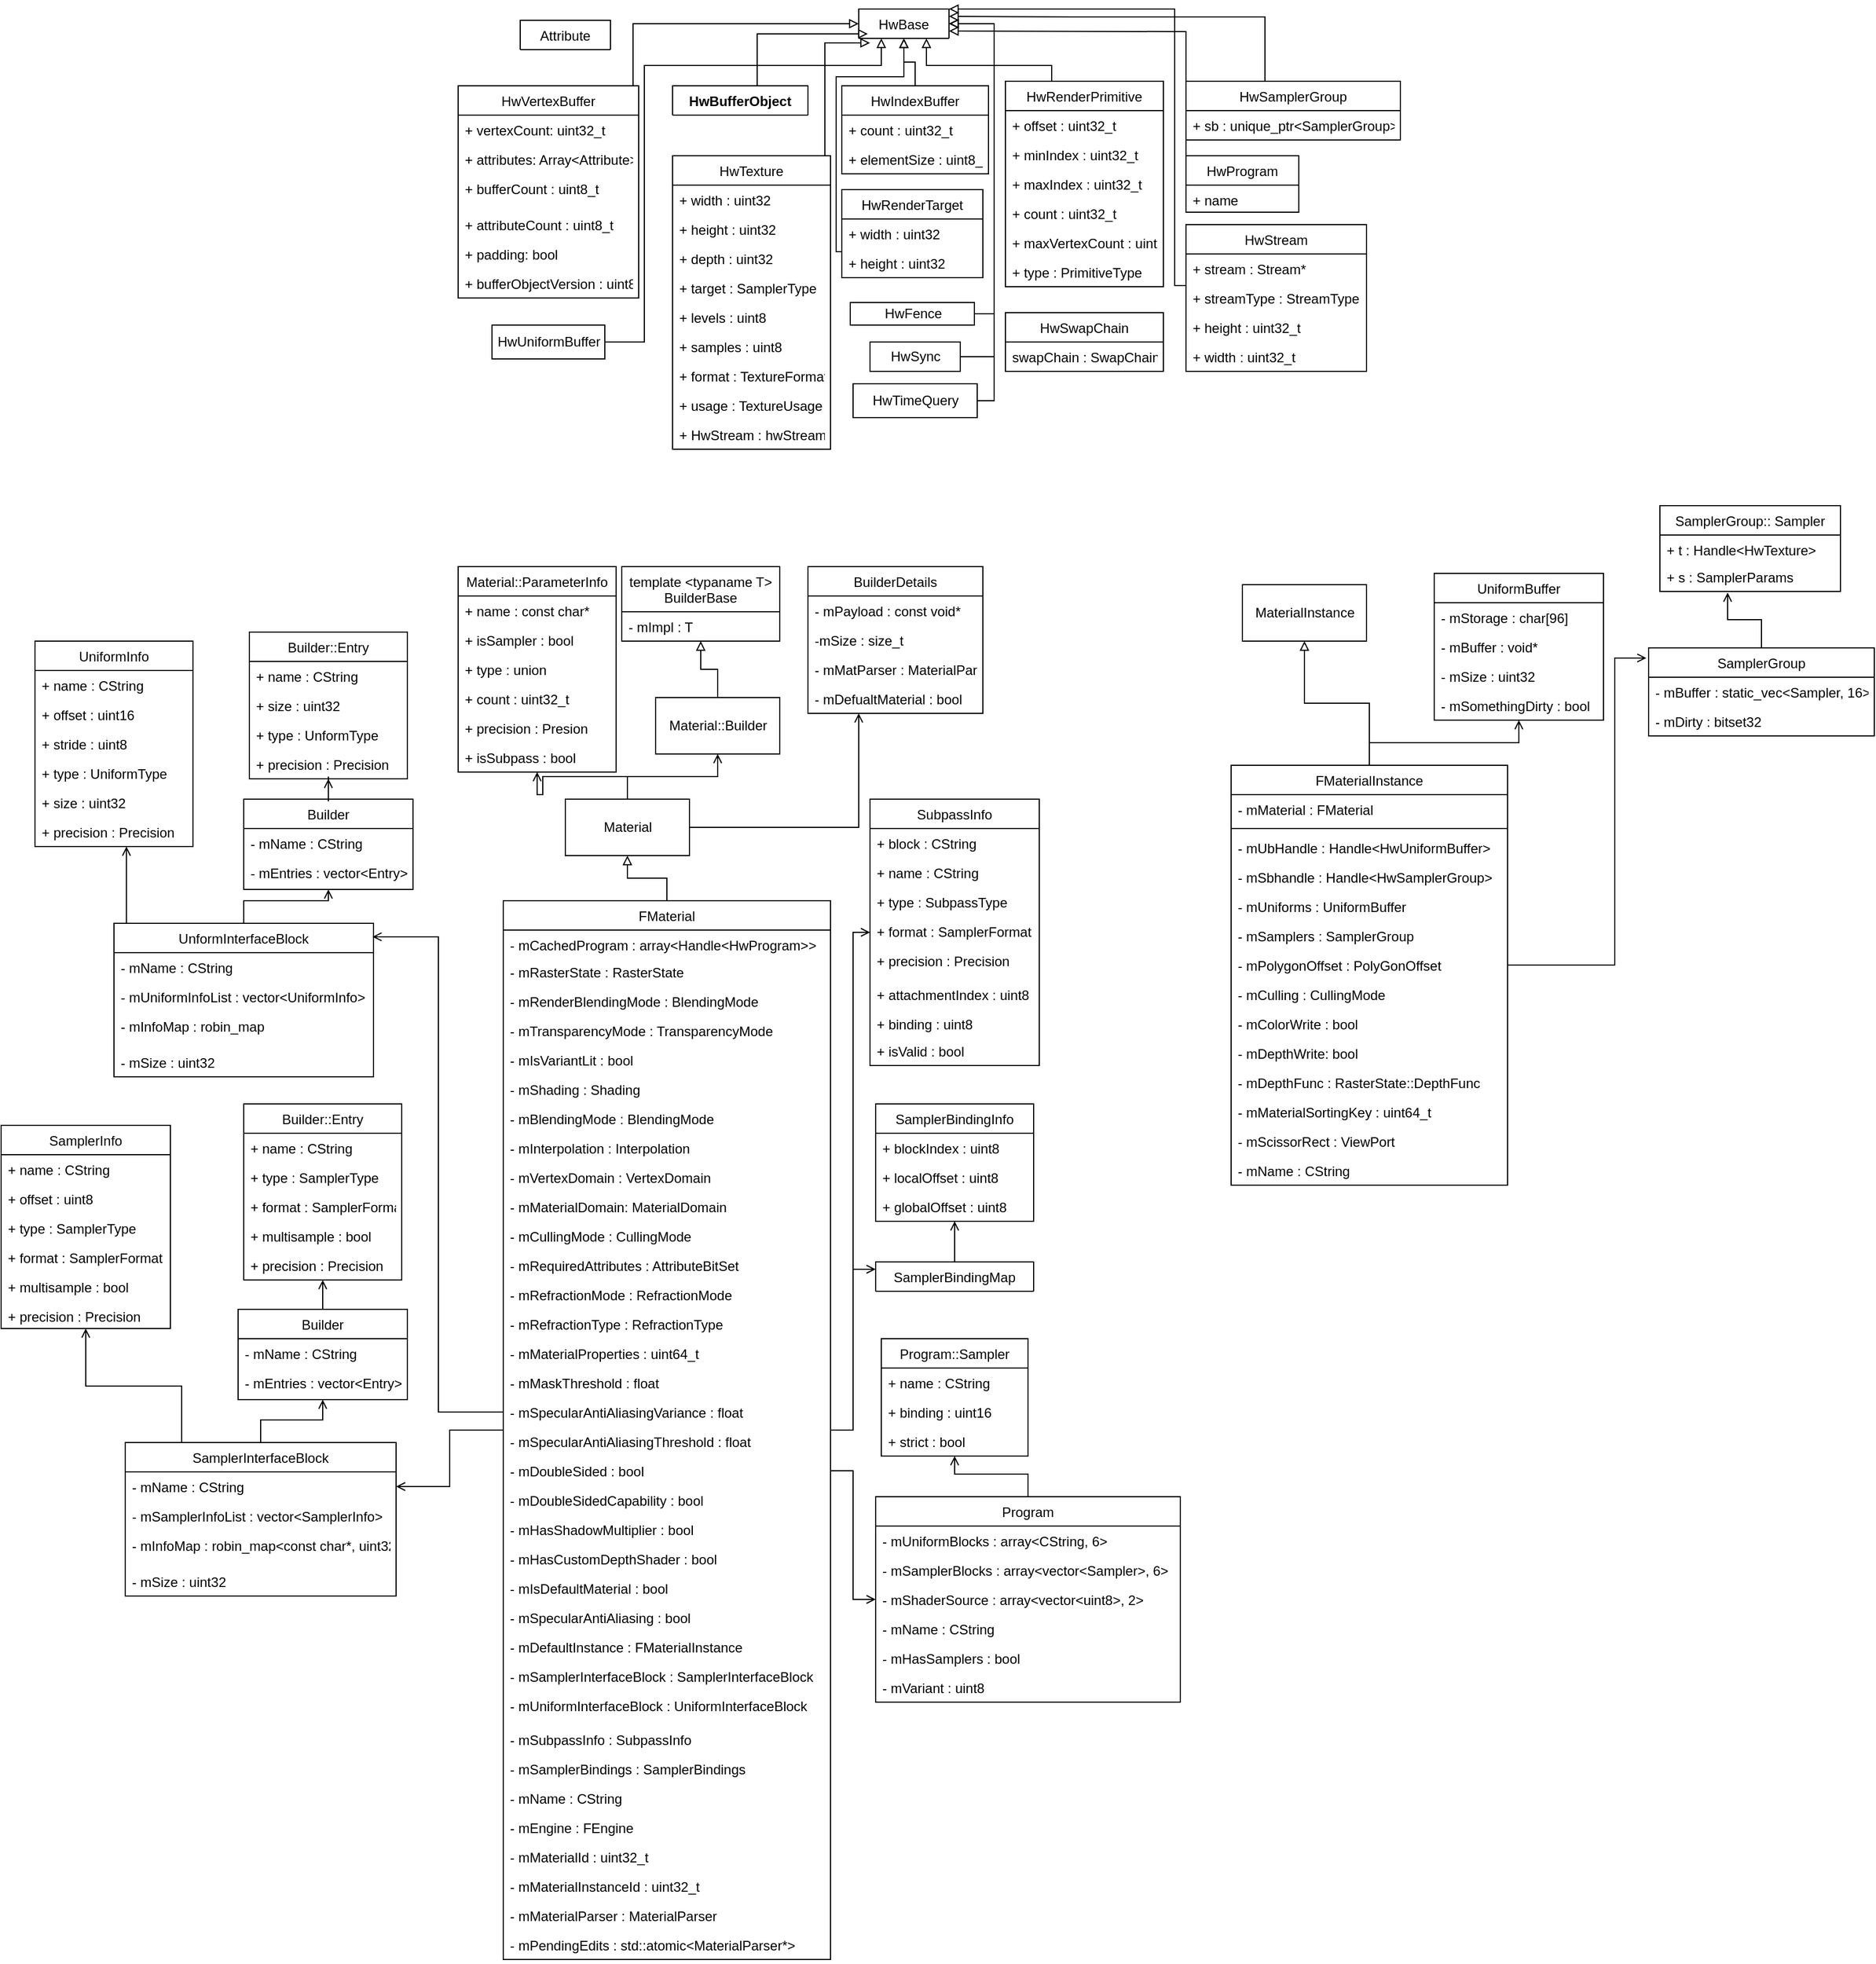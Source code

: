 <mxfile version="14.5.1" type="device"><diagram id="R4LUfKsZx3bozVjhjX74" name="第 1 页"><mxGraphModel dx="2364" dy="1991" grid="1" gridSize="10" guides="1" tooltips="1" connect="1" arrows="1" fold="1" page="1" pageScale="1" pageWidth="827" pageHeight="1169" math="0" shadow="0"><root><mxCell id="0"/><mxCell id="1" parent="0"/><mxCell id="zKq-7-IqrHstA3_je30H-1" value="Material::ParameterInfo" style="swimlane;fontStyle=0;childLayout=stackLayout;horizontal=1;startSize=26;fillColor=none;horizontalStack=0;resizeParent=1;resizeParentMax=0;resizeLast=0;collapsible=1;marginBottom=0;" vertex="1" parent="1"><mxGeometry x="-15" y="494" width="140" height="182" as="geometry"/></mxCell><mxCell id="zKq-7-IqrHstA3_je30H-2" value="+ name : const char*" style="text;strokeColor=none;fillColor=none;align=left;verticalAlign=top;spacingLeft=4;spacingRight=4;overflow=hidden;rotatable=0;points=[[0,0.5],[1,0.5]];portConstraint=eastwest;" vertex="1" parent="zKq-7-IqrHstA3_je30H-1"><mxGeometry y="26" width="140" height="26" as="geometry"/></mxCell><mxCell id="zKq-7-IqrHstA3_je30H-3" value="+ isSampler : bool" style="text;strokeColor=none;fillColor=none;align=left;verticalAlign=top;spacingLeft=4;spacingRight=4;overflow=hidden;rotatable=0;points=[[0,0.5],[1,0.5]];portConstraint=eastwest;" vertex="1" parent="zKq-7-IqrHstA3_je30H-1"><mxGeometry y="52" width="140" height="26" as="geometry"/></mxCell><mxCell id="zKq-7-IqrHstA3_je30H-5" value="+ type : union" style="text;strokeColor=none;fillColor=none;align=left;verticalAlign=top;spacingLeft=4;spacingRight=4;overflow=hidden;rotatable=0;points=[[0,0.5],[1,0.5]];portConstraint=eastwest;" vertex="1" parent="zKq-7-IqrHstA3_je30H-1"><mxGeometry y="78" width="140" height="26" as="geometry"/></mxCell><mxCell id="zKq-7-IqrHstA3_je30H-6" value="+ count : uint32_t" style="text;strokeColor=none;fillColor=none;align=left;verticalAlign=top;spacingLeft=4;spacingRight=4;overflow=hidden;rotatable=0;points=[[0,0.5],[1,0.5]];portConstraint=eastwest;" vertex="1" parent="zKq-7-IqrHstA3_je30H-1"><mxGeometry y="104" width="140" height="26" as="geometry"/></mxCell><mxCell id="zKq-7-IqrHstA3_je30H-7" value="+ precision : Presion" style="text;strokeColor=none;fillColor=none;align=left;verticalAlign=top;spacingLeft=4;spacingRight=4;overflow=hidden;rotatable=0;points=[[0,0.5],[1,0.5]];portConstraint=eastwest;" vertex="1" parent="zKq-7-IqrHstA3_je30H-1"><mxGeometry y="130" width="140" height="26" as="geometry"/></mxCell><mxCell id="zKq-7-IqrHstA3_je30H-4" value="+ isSubpass : bool" style="text;strokeColor=none;fillColor=none;align=left;verticalAlign=top;spacingLeft=4;spacingRight=4;overflow=hidden;rotatable=0;points=[[0,0.5],[1,0.5]];portConstraint=eastwest;" vertex="1" parent="zKq-7-IqrHstA3_je30H-1"><mxGeometry y="156" width="140" height="26" as="geometry"/></mxCell><mxCell id="zKq-7-IqrHstA3_je30H-8" value="template &lt;typaname T&gt;&#10;BuilderBase" style="swimlane;fontStyle=0;childLayout=stackLayout;horizontal=1;startSize=40;fillColor=none;horizontalStack=0;resizeParent=1;resizeParentMax=0;resizeLast=0;collapsible=1;marginBottom=0;" vertex="1" parent="1"><mxGeometry x="130" y="494" width="140" height="66" as="geometry"/></mxCell><mxCell id="zKq-7-IqrHstA3_je30H-9" value="- mImpl : T" style="text;strokeColor=none;fillColor=none;align=left;verticalAlign=top;spacingLeft=4;spacingRight=4;overflow=hidden;rotatable=0;points=[[0,0.5],[1,0.5]];portConstraint=eastwest;" vertex="1" parent="zKq-7-IqrHstA3_je30H-8"><mxGeometry y="40" width="140" height="26" as="geometry"/></mxCell><mxCell id="zKq-7-IqrHstA3_je30H-18" style="edgeStyle=orthogonalEdgeStyle;rounded=0;orthogonalLoop=1;jettySize=auto;html=1;endArrow=block;endFill=0;" edge="1" parent="1" source="zKq-7-IqrHstA3_je30H-16" target="zKq-7-IqrHstA3_je30H-8"><mxGeometry relative="1" as="geometry"/></mxCell><mxCell id="zKq-7-IqrHstA3_je30H-16" value="Material::Builder" style="html=1;" vertex="1" parent="1"><mxGeometry x="160" y="610" width="110" height="50" as="geometry"/></mxCell><mxCell id="zKq-7-IqrHstA3_je30H-24" value="" style="edgeStyle=orthogonalEdgeStyle;rounded=0;orthogonalLoop=1;jettySize=auto;html=1;endArrow=open;endFill=0;" edge="1" parent="1" source="zKq-7-IqrHstA3_je30H-157" target="zKq-7-IqrHstA3_je30H-16"><mxGeometry relative="1" as="geometry"><mxPoint x="140" y="700" as="sourcePoint"/></mxGeometry></mxCell><mxCell id="zKq-7-IqrHstA3_je30H-26" style="edgeStyle=orthogonalEdgeStyle;rounded=0;orthogonalLoop=1;jettySize=auto;html=1;endArrow=open;endFill=0;" edge="1" parent="1" source="zKq-7-IqrHstA3_je30H-157" target="zKq-7-IqrHstA3_je30H-1"><mxGeometry relative="1" as="geometry"><mxPoint x="140" y="700" as="sourcePoint"/></mxGeometry></mxCell><mxCell id="zKq-7-IqrHstA3_je30H-27" value="MaterialInstance" style="html=1;" vertex="1" parent="1"><mxGeometry x="680" y="510" width="110" height="50" as="geometry"/></mxCell><mxCell id="zKq-7-IqrHstA3_je30H-32" value="" style="edgeStyle=orthogonalEdgeStyle;rounded=0;orthogonalLoop=1;jettySize=auto;html=1;endArrow=block;endFill=0;" edge="1" parent="1" source="zKq-7-IqrHstA3_je30H-28" target="zKq-7-IqrHstA3_je30H-27"><mxGeometry relative="1" as="geometry"/></mxCell><mxCell id="zKq-7-IqrHstA3_je30H-296" style="edgeStyle=orthogonalEdgeStyle;rounded=0;orthogonalLoop=1;jettySize=auto;html=1;endArrow=open;endFill=0;" edge="1" parent="1" source="zKq-7-IqrHstA3_je30H-28" target="zKq-7-IqrHstA3_je30H-291"><mxGeometry relative="1" as="geometry"/></mxCell><mxCell id="zKq-7-IqrHstA3_je30H-28" value="FMaterialInstance" style="swimlane;fontStyle=0;align=center;verticalAlign=top;childLayout=stackLayout;horizontal=1;startSize=26;horizontalStack=0;resizeParent=1;resizeParentMax=0;resizeLast=0;collapsible=1;marginBottom=0;" vertex="1" parent="1"><mxGeometry x="670" y="670" width="245" height="372" as="geometry"/></mxCell><mxCell id="zKq-7-IqrHstA3_je30H-29" value="- mMaterial : FMaterial" style="text;strokeColor=none;fillColor=none;align=left;verticalAlign=top;spacingLeft=4;spacingRight=4;overflow=hidden;rotatable=0;points=[[0,0.5],[1,0.5]];portConstraint=eastwest;" vertex="1" parent="zKq-7-IqrHstA3_je30H-28"><mxGeometry y="26" width="245" height="26" as="geometry"/></mxCell><mxCell id="zKq-7-IqrHstA3_je30H-30" value="" style="line;strokeWidth=1;fillColor=none;align=left;verticalAlign=middle;spacingTop=-1;spacingLeft=3;spacingRight=3;rotatable=0;labelPosition=right;points=[];portConstraint=eastwest;" vertex="1" parent="zKq-7-IqrHstA3_je30H-28"><mxGeometry y="52" width="245" height="8" as="geometry"/></mxCell><mxCell id="zKq-7-IqrHstA3_je30H-35" value="- mUbHandle : Handle&lt;HwUniformBuffer&gt;" style="text;strokeColor=none;fillColor=none;align=left;verticalAlign=top;spacingLeft=4;spacingRight=4;overflow=hidden;rotatable=0;points=[[0,0.5],[1,0.5]];portConstraint=eastwest;" vertex="1" parent="zKq-7-IqrHstA3_je30H-28"><mxGeometry y="60" width="245" height="26" as="geometry"/></mxCell><mxCell id="zKq-7-IqrHstA3_je30H-36" value="- mSbhandle : Handle&lt;HwSamplerGroup&gt;" style="text;strokeColor=none;fillColor=none;align=left;verticalAlign=top;spacingLeft=4;spacingRight=4;overflow=hidden;rotatable=0;points=[[0,0.5],[1,0.5]];portConstraint=eastwest;" vertex="1" parent="zKq-7-IqrHstA3_je30H-28"><mxGeometry y="86" width="245" height="26" as="geometry"/></mxCell><mxCell id="zKq-7-IqrHstA3_je30H-39" value="- mUniforms : UniformBuffer" style="text;strokeColor=none;fillColor=none;align=left;verticalAlign=top;spacingLeft=4;spacingRight=4;overflow=hidden;rotatable=0;points=[[0,0.5],[1,0.5]];portConstraint=eastwest;" vertex="1" parent="zKq-7-IqrHstA3_je30H-28"><mxGeometry y="112" width="245" height="26" as="geometry"/></mxCell><mxCell id="zKq-7-IqrHstA3_je30H-37" value="- mSamplers : SamplerGroup" style="text;strokeColor=none;fillColor=none;align=left;verticalAlign=top;spacingLeft=4;spacingRight=4;overflow=hidden;rotatable=0;points=[[0,0.5],[1,0.5]];portConstraint=eastwest;" vertex="1" parent="zKq-7-IqrHstA3_je30H-28"><mxGeometry y="138" width="245" height="26" as="geometry"/></mxCell><mxCell id="zKq-7-IqrHstA3_je30H-38" value="- mPolygonOffset : PolyGonOffset" style="text;strokeColor=none;fillColor=none;align=left;verticalAlign=top;spacingLeft=4;spacingRight=4;overflow=hidden;rotatable=0;points=[[0,0.5],[1,0.5]];portConstraint=eastwest;" vertex="1" parent="zKq-7-IqrHstA3_je30H-28"><mxGeometry y="164" width="245" height="26" as="geometry"/></mxCell><mxCell id="zKq-7-IqrHstA3_je30H-41" value="- mCulling : CullingMode" style="text;strokeColor=none;fillColor=none;align=left;verticalAlign=top;spacingLeft=4;spacingRight=4;overflow=hidden;rotatable=0;points=[[0,0.5],[1,0.5]];portConstraint=eastwest;" vertex="1" parent="zKq-7-IqrHstA3_je30H-28"><mxGeometry y="190" width="245" height="26" as="geometry"/></mxCell><mxCell id="zKq-7-IqrHstA3_je30H-42" value="- mColorWrite : bool" style="text;strokeColor=none;fillColor=none;align=left;verticalAlign=top;spacingLeft=4;spacingRight=4;overflow=hidden;rotatable=0;points=[[0,0.5],[1,0.5]];portConstraint=eastwest;" vertex="1" parent="zKq-7-IqrHstA3_je30H-28"><mxGeometry y="216" width="245" height="26" as="geometry"/></mxCell><mxCell id="zKq-7-IqrHstA3_je30H-43" value="- mDepthWrite: bool" style="text;strokeColor=none;fillColor=none;align=left;verticalAlign=top;spacingLeft=4;spacingRight=4;overflow=hidden;rotatable=0;points=[[0,0.5],[1,0.5]];portConstraint=eastwest;" vertex="1" parent="zKq-7-IqrHstA3_je30H-28"><mxGeometry y="242" width="245" height="26" as="geometry"/></mxCell><mxCell id="zKq-7-IqrHstA3_je30H-45" value="- mDepthFunc : RasterState::DepthFunc" style="text;strokeColor=none;fillColor=none;align=left;verticalAlign=top;spacingLeft=4;spacingRight=4;overflow=hidden;rotatable=0;points=[[0,0.5],[1,0.5]];portConstraint=eastwest;" vertex="1" parent="zKq-7-IqrHstA3_je30H-28"><mxGeometry y="268" width="245" height="26" as="geometry"/></mxCell><mxCell id="zKq-7-IqrHstA3_je30H-44" value="- mMaterialSortingKey : uint64_t" style="text;strokeColor=none;fillColor=none;align=left;verticalAlign=top;spacingLeft=4;spacingRight=4;overflow=hidden;rotatable=0;points=[[0,0.5],[1,0.5]];portConstraint=eastwest;" vertex="1" parent="zKq-7-IqrHstA3_je30H-28"><mxGeometry y="294" width="245" height="26" as="geometry"/></mxCell><mxCell id="zKq-7-IqrHstA3_je30H-46" value="- mScissorRect : ViewPort" style="text;strokeColor=none;fillColor=none;align=left;verticalAlign=top;spacingLeft=4;spacingRight=4;overflow=hidden;rotatable=0;points=[[0,0.5],[1,0.5]];portConstraint=eastwest;" vertex="1" parent="zKq-7-IqrHstA3_je30H-28"><mxGeometry y="320" width="245" height="26" as="geometry"/></mxCell><mxCell id="zKq-7-IqrHstA3_je30H-47" value="- mName : CString" style="text;strokeColor=none;fillColor=none;align=left;verticalAlign=top;spacingLeft=4;spacingRight=4;overflow=hidden;rotatable=0;points=[[0,0.5],[1,0.5]];portConstraint=eastwest;" vertex="1" parent="zKq-7-IqrHstA3_je30H-28"><mxGeometry y="346" width="245" height="26" as="geometry"/></mxCell><mxCell id="zKq-7-IqrHstA3_je30H-52" value="HwBase" style="swimlane;fontStyle=0;childLayout=stackLayout;horizontal=1;startSize=26;fillColor=none;horizontalStack=0;resizeParent=1;resizeParentMax=0;resizeLast=0;collapsible=1;marginBottom=0;" vertex="1" collapsed="1" parent="1"><mxGeometry x="340" width="80" height="26" as="geometry"><mxRectangle x="340" width="140" height="52" as="alternateBounds"/></mxGeometry></mxCell><mxCell id="zKq-7-IqrHstA3_je30H-53" value="+ typeId : const char*" style="text;strokeColor=none;fillColor=none;align=left;verticalAlign=top;spacingLeft=4;spacingRight=4;overflow=hidden;rotatable=0;points=[[0,0.5],[1,0.5]];portConstraint=eastwest;" vertex="1" parent="zKq-7-IqrHstA3_je30H-52"><mxGeometry y="26" width="80" height="26" as="geometry"/></mxCell><mxCell id="zKq-7-IqrHstA3_je30H-75" style="edgeStyle=orthogonalEdgeStyle;rounded=0;orthogonalLoop=1;jettySize=auto;html=1;entryX=0;entryY=0.5;entryDx=0;entryDy=0;endArrow=block;endFill=0;" edge="1" parent="1" source="zKq-7-IqrHstA3_je30H-57" target="zKq-7-IqrHstA3_je30H-52"><mxGeometry relative="1" as="geometry"><Array as="points"><mxPoint x="140" y="13"/></Array></mxGeometry></mxCell><mxCell id="zKq-7-IqrHstA3_je30H-62" value="Attribute" style="swimlane;fontStyle=0;childLayout=stackLayout;horizontal=1;startSize=26;fillColor=none;horizontalStack=0;resizeParent=1;resizeParentMax=0;resizeLast=0;collapsible=1;marginBottom=0;" vertex="1" collapsed="1" parent="1"><mxGeometry x="40" y="10" width="80" height="26" as="geometry"><mxRectangle x="40" y="10" width="160" height="190" as="alternateBounds"/></mxGeometry></mxCell><mxCell id="zKq-7-IqrHstA3_je30H-63" value="+ offset : uint32_t" style="text;strokeColor=none;fillColor=none;align=left;verticalAlign=top;spacingLeft=4;spacingRight=4;overflow=hidden;rotatable=0;points=[[0,0.5],[1,0.5]];portConstraint=eastwest;" vertex="1" parent="zKq-7-IqrHstA3_je30H-62"><mxGeometry y="26" width="80" height="26" as="geometry"/></mxCell><mxCell id="zKq-7-IqrHstA3_je30H-64" value="+ stride : uint8_t" style="text;strokeColor=none;fillColor=none;align=left;verticalAlign=top;spacingLeft=4;spacingRight=4;overflow=hidden;rotatable=0;points=[[0,0.5],[1,0.5]];portConstraint=eastwest;" vertex="1" parent="zKq-7-IqrHstA3_je30H-62"><mxGeometry y="52" width="80" height="26" as="geometry"/></mxCell><mxCell id="zKq-7-IqrHstA3_je30H-65" value="+ buffer : uint8_t" style="text;strokeColor=none;fillColor=none;align=left;verticalAlign=top;spacingLeft=4;spacingRight=4;overflow=hidden;rotatable=0;points=[[0,0.5],[1,0.5]];portConstraint=eastwest;" vertex="1" parent="zKq-7-IqrHstA3_je30H-62"><mxGeometry y="78" width="80" height="26" as="geometry"/></mxCell><mxCell id="zKq-7-IqrHstA3_je30H-66" value="+ buffer : uint8_t" style="text;strokeColor=none;fillColor=none;align=left;verticalAlign=top;spacingLeft=4;spacingRight=4;overflow=hidden;rotatable=0;points=[[0,0.5],[1,0.5]];portConstraint=eastwest;" vertex="1" parent="zKq-7-IqrHstA3_je30H-62"><mxGeometry y="104" width="80" height="26" as="geometry"/></mxCell><mxCell id="zKq-7-IqrHstA3_je30H-69" value="+ type : ElementType::BYTE" style="text;strokeColor=none;fillColor=none;align=left;verticalAlign=top;spacingLeft=4;spacingRight=4;overflow=hidden;rotatable=0;points=[[0,0.5],[1,0.5]];portConstraint=eastwest;" vertex="1" parent="zKq-7-IqrHstA3_je30H-62"><mxGeometry y="130" width="80" height="26" as="geometry"/></mxCell><mxCell id="zKq-7-IqrHstA3_je30H-68" value="+ flags : uint8_t" style="text;strokeColor=none;fillColor=none;align=left;verticalAlign=top;spacingLeft=4;spacingRight=4;overflow=hidden;rotatable=0;points=[[0,0.5],[1,0.5]];portConstraint=eastwest;" vertex="1" parent="zKq-7-IqrHstA3_je30H-62"><mxGeometry y="156" width="80" height="34" as="geometry"/></mxCell><mxCell id="zKq-7-IqrHstA3_je30H-92" style="edgeStyle=orthogonalEdgeStyle;rounded=0;orthogonalLoop=1;jettySize=auto;html=1;entryX=0.1;entryY=0.846;entryDx=0;entryDy=0;entryPerimeter=0;endArrow=block;endFill=0;" edge="1" parent="1" source="zKq-7-IqrHstA3_je30H-81" target="zKq-7-IqrHstA3_je30H-52"><mxGeometry relative="1" as="geometry"><Array as="points"><mxPoint x="250" y="22"/></Array></mxGeometry></mxCell><mxCell id="zKq-7-IqrHstA3_je30H-81" value="HwBufferObject" style="swimlane;fontStyle=1;align=center;verticalAlign=top;childLayout=stackLayout;horizontal=1;startSize=26;horizontalStack=0;resizeParent=1;resizeParentMax=0;resizeLast=0;collapsible=1;marginBottom=0;" vertex="1" collapsed="1" parent="1"><mxGeometry x="175" y="68" width="120" height="26" as="geometry"><mxRectangle x="190" y="70" width="135" height="48" as="alternateBounds"/></mxGeometry></mxCell><mxCell id="zKq-7-IqrHstA3_je30H-82" value="+ byteCount : uint32_t" style="text;strokeColor=none;fillColor=none;align=left;verticalAlign=top;spacingLeft=4;spacingRight=4;overflow=hidden;rotatable=0;points=[[0,0.5],[1,0.5]];portConstraint=eastwest;" vertex="1" parent="zKq-7-IqrHstA3_je30H-81"><mxGeometry y="26" width="120" height="14" as="geometry"/></mxCell><mxCell id="zKq-7-IqrHstA3_je30H-83" value="" style="line;strokeWidth=1;fillColor=none;align=left;verticalAlign=middle;spacingTop=-1;spacingLeft=3;spacingRight=3;rotatable=0;labelPosition=right;points=[];portConstraint=eastwest;" vertex="1" parent="zKq-7-IqrHstA3_je30H-81"><mxGeometry y="40" width="120" height="8" as="geometry"/></mxCell><mxCell id="zKq-7-IqrHstA3_je30H-91" style="edgeStyle=orthogonalEdgeStyle;rounded=0;orthogonalLoop=1;jettySize=auto;html=1;endArrow=block;endFill=0;" edge="1" parent="1" source="zKq-7-IqrHstA3_je30H-86" target="zKq-7-IqrHstA3_je30H-52"><mxGeometry relative="1" as="geometry"/></mxCell><mxCell id="zKq-7-IqrHstA3_je30H-86" value="HwIndexBuffer" style="swimlane;fontStyle=0;childLayout=stackLayout;horizontal=1;startSize=26;fillColor=none;horizontalStack=0;resizeParent=1;resizeParentMax=0;resizeLast=0;collapsible=1;marginBottom=0;" vertex="1" parent="1"><mxGeometry x="325" y="68" width="130" height="78" as="geometry"><mxRectangle x="325" y="68" width="110" height="26" as="alternateBounds"/></mxGeometry></mxCell><mxCell id="zKq-7-IqrHstA3_je30H-87" value="+ count : uint32_t" style="text;strokeColor=none;fillColor=none;align=left;verticalAlign=top;spacingLeft=4;spacingRight=4;overflow=hidden;rotatable=0;points=[[0,0.5],[1,0.5]];portConstraint=eastwest;" vertex="1" parent="zKq-7-IqrHstA3_je30H-86"><mxGeometry y="26" width="130" height="26" as="geometry"/></mxCell><mxCell id="zKq-7-IqrHstA3_je30H-88" value="+ elementSize : uint8_t" style="text;strokeColor=none;fillColor=none;align=left;verticalAlign=top;spacingLeft=4;spacingRight=4;overflow=hidden;rotatable=0;points=[[0,0.5],[1,0.5]];portConstraint=eastwest;" vertex="1" parent="zKq-7-IqrHstA3_je30H-86"><mxGeometry y="52" width="130" height="26" as="geometry"/></mxCell><mxCell id="zKq-7-IqrHstA3_je30H-101" style="edgeStyle=orthogonalEdgeStyle;rounded=0;orthogonalLoop=1;jettySize=auto;html=1;entryX=0.75;entryY=1;entryDx=0;entryDy=0;endArrow=block;endFill=0;" edge="1" parent="1" source="zKq-7-IqrHstA3_je30H-93" target="zKq-7-IqrHstA3_je30H-52"><mxGeometry relative="1" as="geometry"><Array as="points"><mxPoint x="511" y="50"/><mxPoint x="400" y="50"/></Array></mxGeometry></mxCell><mxCell id="zKq-7-IqrHstA3_je30H-93" value="HwRenderPrimitive" style="swimlane;fontStyle=0;childLayout=stackLayout;horizontal=1;startSize=26;fillColor=none;horizontalStack=0;resizeParent=1;resizeParentMax=0;resizeLast=0;collapsible=1;marginBottom=0;" vertex="1" parent="1"><mxGeometry x="470" y="64" width="140" height="182" as="geometry"><mxRectangle x="470" y="64" width="122.5" height="30" as="alternateBounds"/></mxGeometry></mxCell><mxCell id="zKq-7-IqrHstA3_je30H-94" value="+ offset : uint32_t" style="text;strokeColor=none;fillColor=none;align=left;verticalAlign=top;spacingLeft=4;spacingRight=4;overflow=hidden;rotatable=0;points=[[0,0.5],[1,0.5]];portConstraint=eastwest;" vertex="1" parent="zKq-7-IqrHstA3_je30H-93"><mxGeometry y="26" width="140" height="26" as="geometry"/></mxCell><mxCell id="zKq-7-IqrHstA3_je30H-95" value="+ minIndex : uint32_t" style="text;strokeColor=none;fillColor=none;align=left;verticalAlign=top;spacingLeft=4;spacingRight=4;overflow=hidden;rotatable=0;points=[[0,0.5],[1,0.5]];portConstraint=eastwest;" vertex="1" parent="zKq-7-IqrHstA3_je30H-93"><mxGeometry y="52" width="140" height="26" as="geometry"/></mxCell><mxCell id="zKq-7-IqrHstA3_je30H-97" value="+ maxIndex : uint32_t" style="text;strokeColor=none;fillColor=none;align=left;verticalAlign=top;spacingLeft=4;spacingRight=4;overflow=hidden;rotatable=0;points=[[0,0.5],[1,0.5]];portConstraint=eastwest;" vertex="1" parent="zKq-7-IqrHstA3_je30H-93"><mxGeometry y="78" width="140" height="26" as="geometry"/></mxCell><mxCell id="zKq-7-IqrHstA3_je30H-96" value="+ count : uint32_t" style="text;strokeColor=none;fillColor=none;align=left;verticalAlign=top;spacingLeft=4;spacingRight=4;overflow=hidden;rotatable=0;points=[[0,0.5],[1,0.5]];portConstraint=eastwest;" vertex="1" parent="zKq-7-IqrHstA3_je30H-93"><mxGeometry y="104" width="140" height="26" as="geometry"/></mxCell><mxCell id="zKq-7-IqrHstA3_je30H-100" value="+ maxVertexCount : uint32" style="text;strokeColor=none;fillColor=none;align=left;verticalAlign=top;spacingLeft=4;spacingRight=4;overflow=hidden;rotatable=0;points=[[0,0.5],[1,0.5]];portConstraint=eastwest;" vertex="1" parent="zKq-7-IqrHstA3_je30H-93"><mxGeometry y="130" width="140" height="26" as="geometry"/></mxCell><mxCell id="zKq-7-IqrHstA3_je30H-98" value="+ type : PrimitiveType" style="text;strokeColor=none;fillColor=none;align=left;verticalAlign=top;spacingLeft=4;spacingRight=4;overflow=hidden;rotatable=0;points=[[0,0.5],[1,0.5]];portConstraint=eastwest;" vertex="1" parent="zKq-7-IqrHstA3_je30H-93"><mxGeometry y="156" width="140" height="26" as="geometry"/></mxCell><mxCell id="zKq-7-IqrHstA3_je30H-106" style="edgeStyle=orthogonalEdgeStyle;rounded=0;orthogonalLoop=1;jettySize=auto;html=1;entryX=1;entryY=0.75;entryDx=0;entryDy=0;endArrow=block;endFill=0;" edge="1" parent="1" source="zKq-7-IqrHstA3_je30H-102" target="zKq-7-IqrHstA3_je30H-52"><mxGeometry relative="1" as="geometry"><Array as="points"><mxPoint x="630" y="20"/><mxPoint x="620" y="20"/></Array></mxGeometry></mxCell><mxCell id="zKq-7-IqrHstA3_je30H-102" value="HwProgram" style="swimlane;fontStyle=0;childLayout=stackLayout;horizontal=1;startSize=26;fillColor=none;horizontalStack=0;resizeParent=1;resizeParentMax=0;resizeLast=0;collapsible=1;marginBottom=0;" vertex="1" parent="1"><mxGeometry x="630" y="130" width="100" height="50" as="geometry"><mxRectangle x="630" y="134" width="100" height="26" as="alternateBounds"/></mxGeometry></mxCell><mxCell id="zKq-7-IqrHstA3_je30H-103" value="+ name" style="text;strokeColor=none;fillColor=none;align=left;verticalAlign=top;spacingLeft=4;spacingRight=4;overflow=hidden;rotatable=0;points=[[0,0.5],[1,0.5]];portConstraint=eastwest;" vertex="1" parent="zKq-7-IqrHstA3_je30H-102"><mxGeometry y="26" width="100" height="24" as="geometry"/></mxCell><mxCell id="zKq-7-IqrHstA3_je30H-111" style="edgeStyle=orthogonalEdgeStyle;rounded=0;orthogonalLoop=1;jettySize=auto;html=1;entryX=1;entryY=0.25;entryDx=0;entryDy=0;endArrow=block;endFill=0;" edge="1" parent="1" source="zKq-7-IqrHstA3_je30H-107" target="zKq-7-IqrHstA3_je30H-52"><mxGeometry relative="1" as="geometry"><Array as="points"><mxPoint x="700" y="7"/><mxPoint x="530" y="7"/></Array></mxGeometry></mxCell><mxCell id="zKq-7-IqrHstA3_je30H-107" value="HwSamplerGroup" style="swimlane;fontStyle=0;childLayout=stackLayout;horizontal=1;startSize=26;fillColor=none;horizontalStack=0;resizeParent=1;resizeParentMax=0;resizeLast=0;collapsible=1;marginBottom=0;" vertex="1" parent="1"><mxGeometry x="630" y="64" width="190" height="52" as="geometry"><mxRectangle x="640" y="64" width="120" height="26" as="alternateBounds"/></mxGeometry></mxCell><mxCell id="zKq-7-IqrHstA3_je30H-108" value="+ sb : unique_ptr&lt;SamplerGroup&gt;" style="text;strokeColor=none;fillColor=none;align=left;verticalAlign=top;spacingLeft=4;spacingRight=4;overflow=hidden;rotatable=0;points=[[0,0.5],[1,0.5]];portConstraint=eastwest;" vertex="1" parent="zKq-7-IqrHstA3_je30H-107"><mxGeometry y="26" width="190" height="26" as="geometry"/></mxCell><mxCell id="zKq-7-IqrHstA3_je30H-117" style="edgeStyle=orthogonalEdgeStyle;rounded=0;orthogonalLoop=1;jettySize=auto;html=1;entryX=0.25;entryY=1;entryDx=0;entryDy=0;endArrow=block;endFill=0;" edge="1" parent="1" source="zKq-7-IqrHstA3_je30H-116" target="zKq-7-IqrHstA3_je30H-52"><mxGeometry relative="1" as="geometry"><Array as="points"><mxPoint x="150" y="295"/><mxPoint x="150" y="50"/><mxPoint x="360" y="50"/></Array></mxGeometry></mxCell><mxCell id="zKq-7-IqrHstA3_je30H-116" value="HwUniformBuffer" style="html=1;" vertex="1" parent="1"><mxGeometry x="15" y="280" width="100" height="30" as="geometry"/></mxCell><mxCell id="zKq-7-IqrHstA3_je30H-130" style="edgeStyle=orthogonalEdgeStyle;rounded=0;orthogonalLoop=1;jettySize=auto;html=1;endArrow=block;endFill=0;" edge="1" parent="1" source="zKq-7-IqrHstA3_je30H-119"><mxGeometry relative="1" as="geometry"><mxPoint x="350" y="30" as="targetPoint"/><Array as="points"><mxPoint x="310" y="153"/><mxPoint x="310" y="30"/></Array></mxGeometry></mxCell><mxCell id="zKq-7-IqrHstA3_je30H-119" value="HwTexture" style="swimlane;fontStyle=0;childLayout=stackLayout;horizontal=1;startSize=26;fillColor=none;horizontalStack=0;resizeParent=1;resizeParentMax=0;resizeLast=0;collapsible=1;marginBottom=0;" vertex="1" parent="1"><mxGeometry x="175" y="130" width="140" height="260" as="geometry"><mxRectangle x="175" y="130" width="90" height="26" as="alternateBounds"/></mxGeometry></mxCell><mxCell id="zKq-7-IqrHstA3_je30H-120" value="+ width : uint32" style="text;strokeColor=none;fillColor=none;align=left;verticalAlign=top;spacingLeft=4;spacingRight=4;overflow=hidden;rotatable=0;points=[[0,0.5],[1,0.5]];portConstraint=eastwest;" vertex="1" parent="zKq-7-IqrHstA3_je30H-119"><mxGeometry y="26" width="140" height="26" as="geometry"/></mxCell><mxCell id="zKq-7-IqrHstA3_je30H-121" value="+ height : uint32" style="text;strokeColor=none;fillColor=none;align=left;verticalAlign=top;spacingLeft=4;spacingRight=4;overflow=hidden;rotatable=0;points=[[0,0.5],[1,0.5]];portConstraint=eastwest;" vertex="1" parent="zKq-7-IqrHstA3_je30H-119"><mxGeometry y="52" width="140" height="26" as="geometry"/></mxCell><mxCell id="zKq-7-IqrHstA3_je30H-122" value="+ depth : uint32" style="text;strokeColor=none;fillColor=none;align=left;verticalAlign=top;spacingLeft=4;spacingRight=4;overflow=hidden;rotatable=0;points=[[0,0.5],[1,0.5]];portConstraint=eastwest;" vertex="1" parent="zKq-7-IqrHstA3_je30H-119"><mxGeometry y="78" width="140" height="26" as="geometry"/></mxCell><mxCell id="zKq-7-IqrHstA3_je30H-123" value="+ target : SamplerType" style="text;strokeColor=none;fillColor=none;align=left;verticalAlign=top;spacingLeft=4;spacingRight=4;overflow=hidden;rotatable=0;points=[[0,0.5],[1,0.5]];portConstraint=eastwest;" vertex="1" parent="zKq-7-IqrHstA3_je30H-119"><mxGeometry y="104" width="140" height="26" as="geometry"/></mxCell><mxCell id="zKq-7-IqrHstA3_je30H-126" value="+ levels : uint8" style="text;strokeColor=none;fillColor=none;align=left;verticalAlign=top;spacingLeft=4;spacingRight=4;overflow=hidden;rotatable=0;points=[[0,0.5],[1,0.5]];portConstraint=eastwest;" vertex="1" parent="zKq-7-IqrHstA3_je30H-119"><mxGeometry y="130" width="140" height="26" as="geometry"/></mxCell><mxCell id="zKq-7-IqrHstA3_je30H-127" value="+ samples : uint8" style="text;strokeColor=none;fillColor=none;align=left;verticalAlign=top;spacingLeft=4;spacingRight=4;overflow=hidden;rotatable=0;points=[[0,0.5],[1,0.5]];portConstraint=eastwest;" vertex="1" parent="zKq-7-IqrHstA3_je30H-119"><mxGeometry y="156" width="140" height="26" as="geometry"/></mxCell><mxCell id="zKq-7-IqrHstA3_je30H-128" value="+ format : TextureFormat" style="text;strokeColor=none;fillColor=none;align=left;verticalAlign=top;spacingLeft=4;spacingRight=4;overflow=hidden;rotatable=0;points=[[0,0.5],[1,0.5]];portConstraint=eastwest;" vertex="1" parent="zKq-7-IqrHstA3_je30H-119"><mxGeometry y="182" width="140" height="26" as="geometry"/></mxCell><mxCell id="zKq-7-IqrHstA3_je30H-124" value="+ usage : TextureUsage" style="text;strokeColor=none;fillColor=none;align=left;verticalAlign=top;spacingLeft=4;spacingRight=4;overflow=hidden;rotatable=0;points=[[0,0.5],[1,0.5]];portConstraint=eastwest;" vertex="1" parent="zKq-7-IqrHstA3_je30H-119"><mxGeometry y="208" width="140" height="26" as="geometry"/></mxCell><mxCell id="zKq-7-IqrHstA3_je30H-129" value="+ HwStream : hwStream" style="text;strokeColor=none;fillColor=none;align=left;verticalAlign=top;spacingLeft=4;spacingRight=4;overflow=hidden;rotatable=0;points=[[0,0.5],[1,0.5]];portConstraint=eastwest;" vertex="1" parent="zKq-7-IqrHstA3_je30H-119"><mxGeometry y="234" width="140" height="26" as="geometry"/></mxCell><mxCell id="zKq-7-IqrHstA3_je30H-57" value="HwVertexBuffer" style="swimlane;fontStyle=0;childLayout=stackLayout;horizontal=1;startSize=26;fillColor=none;horizontalStack=0;resizeParent=1;resizeParentMax=0;resizeLast=0;collapsible=1;marginBottom=0;" vertex="1" parent="1"><mxGeometry x="-15" y="68" width="160" height="188" as="geometry"><mxRectangle x="10" y="68" width="110" height="26" as="alternateBounds"/></mxGeometry></mxCell><mxCell id="zKq-7-IqrHstA3_je30H-59" value="+ vertexCount: uint32_t" style="text;strokeColor=none;fillColor=none;align=left;verticalAlign=top;spacingLeft=4;spacingRight=4;overflow=hidden;rotatable=0;points=[[0,0.5],[1,0.5]];portConstraint=eastwest;" vertex="1" parent="zKq-7-IqrHstA3_je30H-57"><mxGeometry y="26" width="160" height="26" as="geometry"/></mxCell><mxCell id="zKq-7-IqrHstA3_je30H-58" value="+ attributes: Array&lt;Attribute&gt;" style="text;strokeColor=none;fillColor=none;align=left;verticalAlign=top;spacingLeft=4;spacingRight=4;overflow=hidden;rotatable=0;points=[[0,0.5],[1,0.5]];portConstraint=eastwest;" vertex="1" parent="zKq-7-IqrHstA3_je30H-57"><mxGeometry y="52" width="160" height="26" as="geometry"/></mxCell><mxCell id="zKq-7-IqrHstA3_je30H-60" value="+ bufferCount : uint8_t" style="text;strokeColor=none;fillColor=none;align=left;verticalAlign=top;spacingLeft=4;spacingRight=4;overflow=hidden;rotatable=0;points=[[0,0.5],[1,0.5]];portConstraint=eastwest;" vertex="1" parent="zKq-7-IqrHstA3_je30H-57"><mxGeometry y="78" width="160" height="32" as="geometry"/></mxCell><mxCell id="zKq-7-IqrHstA3_je30H-71" value="+ attributeCount : uint8_t" style="text;strokeColor=none;fillColor=none;align=left;verticalAlign=top;spacingLeft=4;spacingRight=4;overflow=hidden;rotatable=0;points=[[0,0.5],[1,0.5]];portConstraint=eastwest;" vertex="1" parent="zKq-7-IqrHstA3_je30H-57"><mxGeometry y="110" width="160" height="26" as="geometry"/></mxCell><mxCell id="zKq-7-IqrHstA3_je30H-72" value="+ padding: bool " style="text;strokeColor=none;fillColor=none;align=left;verticalAlign=top;spacingLeft=4;spacingRight=4;overflow=hidden;rotatable=0;points=[[0,0.5],[1,0.5]];portConstraint=eastwest;" vertex="1" parent="zKq-7-IqrHstA3_je30H-57"><mxGeometry y="136" width="160" height="26" as="geometry"/></mxCell><mxCell id="zKq-7-IqrHstA3_je30H-80" value="+ bufferObjectVersion : uint8_t" style="text;strokeColor=none;fillColor=none;align=left;verticalAlign=top;spacingLeft=4;spacingRight=4;overflow=hidden;rotatable=0;points=[[0,0.5],[1,0.5]];portConstraint=eastwest;" vertex="1" parent="zKq-7-IqrHstA3_je30H-57"><mxGeometry y="162" width="160" height="26" as="geometry"/></mxCell><mxCell id="zKq-7-IqrHstA3_je30H-135" style="edgeStyle=orthogonalEdgeStyle;rounded=0;orthogonalLoop=1;jettySize=auto;html=1;endArrow=block;endFill=0;" edge="1" parent="1" source="zKq-7-IqrHstA3_je30H-131" target="zKq-7-IqrHstA3_je30H-52"><mxGeometry relative="1" as="geometry"><Array as="points"><mxPoint x="320" y="215"/><mxPoint x="320" y="60"/><mxPoint x="380" y="60"/></Array></mxGeometry></mxCell><mxCell id="zKq-7-IqrHstA3_je30H-131" value="HwRenderTarget" style="swimlane;fontStyle=0;childLayout=stackLayout;horizontal=1;startSize=26;fillColor=none;horizontalStack=0;resizeParent=1;resizeParentMax=0;resizeLast=0;collapsible=1;marginBottom=0;" vertex="1" parent="1"><mxGeometry x="325" y="160" width="125" height="78" as="geometry"/></mxCell><mxCell id="zKq-7-IqrHstA3_je30H-132" value="+ width : uint32" style="text;strokeColor=none;fillColor=none;align=left;verticalAlign=top;spacingLeft=4;spacingRight=4;overflow=hidden;rotatable=0;points=[[0,0.5],[1,0.5]];portConstraint=eastwest;" vertex="1" parent="zKq-7-IqrHstA3_je30H-131"><mxGeometry y="26" width="125" height="26" as="geometry"/></mxCell><mxCell id="zKq-7-IqrHstA3_je30H-133" value="+ height : uint32" style="text;strokeColor=none;fillColor=none;align=left;verticalAlign=top;spacingLeft=4;spacingRight=4;overflow=hidden;rotatable=0;points=[[0,0.5],[1,0.5]];portConstraint=eastwest;" vertex="1" parent="zKq-7-IqrHstA3_je30H-131"><mxGeometry y="52" width="125" height="26" as="geometry"/></mxCell><mxCell id="zKq-7-IqrHstA3_je30H-153" style="edgeStyle=orthogonalEdgeStyle;rounded=0;orthogonalLoop=1;jettySize=auto;html=1;endArrow=block;endFill=0;" edge="1" parent="1" source="zKq-7-IqrHstA3_je30H-136" target="zKq-7-IqrHstA3_je30H-52"><mxGeometry relative="1" as="geometry"><Array as="points"><mxPoint x="460" y="270"/><mxPoint x="460" y="13"/></Array></mxGeometry></mxCell><mxCell id="zKq-7-IqrHstA3_je30H-136" value="HwFence" style="html=1;" vertex="1" parent="1"><mxGeometry x="332.5" y="260" width="110" height="20" as="geometry"/></mxCell><mxCell id="zKq-7-IqrHstA3_je30H-154" style="edgeStyle=orthogonalEdgeStyle;rounded=0;orthogonalLoop=1;jettySize=auto;html=1;endArrow=block;endFill=0;" edge="1" parent="1" source="zKq-7-IqrHstA3_je30H-137" target="zKq-7-IqrHstA3_je30H-52"><mxGeometry relative="1" as="geometry"><Array as="points"><mxPoint x="460" y="308"/><mxPoint x="460" y="13"/></Array></mxGeometry></mxCell><mxCell id="zKq-7-IqrHstA3_je30H-137" value="HwSync" style="html=1;" vertex="1" parent="1"><mxGeometry x="350" y="295" width="80" height="26" as="geometry"/></mxCell><mxCell id="zKq-7-IqrHstA3_je30H-139" value="HwSwapChain" style="swimlane;fontStyle=0;childLayout=stackLayout;horizontal=1;startSize=26;fillColor=none;horizontalStack=0;resizeParent=1;resizeParentMax=0;resizeLast=0;collapsible=1;marginBottom=0;" vertex="1" parent="1"><mxGeometry x="470" y="269" width="140" height="52" as="geometry"/></mxCell><mxCell id="zKq-7-IqrHstA3_je30H-140" value="swapChain : SwapChain*" style="text;strokeColor=none;fillColor=none;align=left;verticalAlign=top;spacingLeft=4;spacingRight=4;overflow=hidden;rotatable=0;points=[[0,0.5],[1,0.5]];portConstraint=eastwest;" vertex="1" parent="zKq-7-IqrHstA3_je30H-139"><mxGeometry y="26" width="140" height="26" as="geometry"/></mxCell><mxCell id="zKq-7-IqrHstA3_je30H-156" style="edgeStyle=orthogonalEdgeStyle;rounded=0;orthogonalLoop=1;jettySize=auto;html=1;endArrow=block;endFill=0;" edge="1" parent="1" source="zKq-7-IqrHstA3_je30H-147" target="zKq-7-IqrHstA3_je30H-52"><mxGeometry relative="1" as="geometry"><Array as="points"><mxPoint x="620" y="245"/><mxPoint x="620"/></Array></mxGeometry></mxCell><mxCell id="zKq-7-IqrHstA3_je30H-147" value="HwStream" style="swimlane;fontStyle=0;childLayout=stackLayout;horizontal=1;startSize=26;fillColor=none;horizontalStack=0;resizeParent=1;resizeParentMax=0;resizeLast=0;collapsible=1;marginBottom=0;" vertex="1" parent="1"><mxGeometry x="630" y="191" width="160" height="130" as="geometry"/></mxCell><mxCell id="zKq-7-IqrHstA3_je30H-148" value="+ stream : Stream*" style="text;strokeColor=none;fillColor=none;align=left;verticalAlign=top;spacingLeft=4;spacingRight=4;overflow=hidden;rotatable=0;points=[[0,0.5],[1,0.5]];portConstraint=eastwest;" vertex="1" parent="zKq-7-IqrHstA3_je30H-147"><mxGeometry y="26" width="160" height="26" as="geometry"/></mxCell><mxCell id="zKq-7-IqrHstA3_je30H-149" value="+ streamType : StreamType" style="text;strokeColor=none;fillColor=none;align=left;verticalAlign=top;spacingLeft=4;spacingRight=4;overflow=hidden;rotatable=0;points=[[0,0.5],[1,0.5]];portConstraint=eastwest;" vertex="1" parent="zKq-7-IqrHstA3_je30H-147"><mxGeometry y="52" width="160" height="26" as="geometry"/></mxCell><mxCell id="zKq-7-IqrHstA3_je30H-151" value="+ height : uint32_t" style="text;strokeColor=none;fillColor=none;align=left;verticalAlign=top;spacingLeft=4;spacingRight=4;overflow=hidden;rotatable=0;points=[[0,0.5],[1,0.5]];portConstraint=eastwest;" vertex="1" parent="zKq-7-IqrHstA3_je30H-147"><mxGeometry y="78" width="160" height="26" as="geometry"/></mxCell><mxCell id="zKq-7-IqrHstA3_je30H-150" value="+ width : uint32_t" style="text;strokeColor=none;fillColor=none;align=left;verticalAlign=top;spacingLeft=4;spacingRight=4;overflow=hidden;rotatable=0;points=[[0,0.5],[1,0.5]];portConstraint=eastwest;" vertex="1" parent="zKq-7-IqrHstA3_je30H-147"><mxGeometry y="104" width="160" height="26" as="geometry"/></mxCell><mxCell id="zKq-7-IqrHstA3_je30H-155" style="edgeStyle=orthogonalEdgeStyle;rounded=0;orthogonalLoop=1;jettySize=auto;html=1;endArrow=block;endFill=0;" edge="1" parent="1" source="zKq-7-IqrHstA3_je30H-152" target="zKq-7-IqrHstA3_je30H-52"><mxGeometry relative="1" as="geometry"><Array as="points"><mxPoint x="460" y="347"/><mxPoint x="460" y="13"/></Array></mxGeometry></mxCell><mxCell id="zKq-7-IqrHstA3_je30H-152" value="HwTimeQuery" style="html=1;" vertex="1" parent="1"><mxGeometry x="335" y="332" width="110" height="30" as="geometry"/></mxCell><mxCell id="zKq-7-IqrHstA3_je30H-205" style="edgeStyle=orthogonalEdgeStyle;rounded=0;orthogonalLoop=1;jettySize=auto;html=1;endArrow=open;endFill=0;" edge="1" parent="1" source="zKq-7-IqrHstA3_je30H-157" target="zKq-7-IqrHstA3_je30H-197"><mxGeometry relative="1" as="geometry"><Array as="points"><mxPoint x="340" y="725"/></Array></mxGeometry></mxCell><mxCell id="zKq-7-IqrHstA3_je30H-157" value="Material" style="html=1;" vertex="1" parent="1"><mxGeometry x="80" y="700" width="110" height="50" as="geometry"/></mxCell><mxCell id="zKq-7-IqrHstA3_je30H-202" style="edgeStyle=orthogonalEdgeStyle;rounded=0;orthogonalLoop=1;jettySize=auto;html=1;endArrow=block;endFill=0;" edge="1" parent="1" source="zKq-7-IqrHstA3_je30H-158" target="zKq-7-IqrHstA3_je30H-157"><mxGeometry relative="1" as="geometry"/></mxCell><mxCell id="zKq-7-IqrHstA3_je30H-262" style="edgeStyle=orthogonalEdgeStyle;rounded=0;orthogonalLoop=1;jettySize=auto;html=1;entryX=1;entryY=0.5;entryDx=0;entryDy=0;endArrow=open;endFill=0;" edge="1" parent="1" source="zKq-7-IqrHstA3_je30H-158" target="zKq-7-IqrHstA3_je30H-255"><mxGeometry relative="1" as="geometry"/></mxCell><mxCell id="zKq-7-IqrHstA3_je30H-273" style="edgeStyle=orthogonalEdgeStyle;rounded=0;orthogonalLoop=1;jettySize=auto;html=1;endArrow=open;endFill=0;" edge="1" parent="1" source="zKq-7-IqrHstA3_je30H-158" target="zKq-7-IqrHstA3_je30H-263"><mxGeometry relative="1" as="geometry"/></mxCell><mxCell id="zKq-7-IqrHstA3_je30H-287" style="edgeStyle=orthogonalEdgeStyle;rounded=0;orthogonalLoop=1;jettySize=auto;html=1;entryX=0;entryY=0.25;entryDx=0;entryDy=0;endArrow=open;endFill=0;" edge="1" parent="1" source="zKq-7-IqrHstA3_je30H-158" target="zKq-7-IqrHstA3_je30H-278"><mxGeometry relative="1" as="geometry"/></mxCell><mxCell id="zKq-7-IqrHstA3_je30H-158" value="FMaterial" style="swimlane;fontStyle=0;childLayout=stackLayout;horizontal=1;startSize=26;fillColor=none;horizontalStack=0;resizeParent=1;resizeParentMax=0;resizeLast=0;collapsible=1;marginBottom=0;" vertex="1" parent="1"><mxGeometry x="25" y="790" width="290" height="938" as="geometry"><mxRectangle x="30" y="740" width="80" height="26" as="alternateBounds"/></mxGeometry></mxCell><mxCell id="zKq-7-IqrHstA3_je30H-159" value="- mCachedProgram : array&lt;Handle&lt;HwProgram&gt;&gt;" style="text;strokeColor=none;fillColor=none;align=left;verticalAlign=top;spacingLeft=4;spacingRight=4;overflow=hidden;rotatable=0;points=[[0,0.5],[1,0.5]];portConstraint=eastwest;" vertex="1" parent="zKq-7-IqrHstA3_je30H-158"><mxGeometry y="26" width="290" height="24" as="geometry"/></mxCell><mxCell id="zKq-7-IqrHstA3_je30H-164" value="- mRasterState : RasterState" style="text;strokeColor=none;fillColor=none;align=left;verticalAlign=top;spacingLeft=4;spacingRight=4;overflow=hidden;rotatable=0;points=[[0,0.5],[1,0.5]];portConstraint=eastwest;" vertex="1" parent="zKq-7-IqrHstA3_je30H-158"><mxGeometry y="50" width="290" height="26" as="geometry"/></mxCell><mxCell id="zKq-7-IqrHstA3_je30H-168" value="- mRenderBlendingMode : BlendingMode" style="text;strokeColor=none;fillColor=none;align=left;verticalAlign=top;spacingLeft=4;spacingRight=4;overflow=hidden;rotatable=0;points=[[0,0.5],[1,0.5]];portConstraint=eastwest;" vertex="1" parent="zKq-7-IqrHstA3_je30H-158"><mxGeometry y="76" width="290" height="26" as="geometry"/></mxCell><mxCell id="zKq-7-IqrHstA3_je30H-169" value="- mTransparencyMode : TransparencyMode" style="text;strokeColor=none;fillColor=none;align=left;verticalAlign=top;spacingLeft=4;spacingRight=4;overflow=hidden;rotatable=0;points=[[0,0.5],[1,0.5]];portConstraint=eastwest;" vertex="1" parent="zKq-7-IqrHstA3_je30H-158"><mxGeometry y="102" width="290" height="26" as="geometry"/></mxCell><mxCell id="zKq-7-IqrHstA3_je30H-171" value="- mIsVariantLit : bool" style="text;strokeColor=none;fillColor=none;align=left;verticalAlign=top;spacingLeft=4;spacingRight=4;overflow=hidden;rotatable=0;points=[[0,0.5],[1,0.5]];portConstraint=eastwest;" vertex="1" parent="zKq-7-IqrHstA3_je30H-158"><mxGeometry y="128" width="290" height="26" as="geometry"/></mxCell><mxCell id="zKq-7-IqrHstA3_je30H-170" value="- mShading : Shading" style="text;strokeColor=none;fillColor=none;align=left;verticalAlign=top;spacingLeft=4;spacingRight=4;overflow=hidden;rotatable=0;points=[[0,0.5],[1,0.5]];portConstraint=eastwest;" vertex="1" parent="zKq-7-IqrHstA3_je30H-158"><mxGeometry y="154" width="290" height="26" as="geometry"/></mxCell><mxCell id="zKq-7-IqrHstA3_je30H-167" value="- mBlendingMode : BlendingMode" style="text;strokeColor=none;fillColor=none;align=left;verticalAlign=top;spacingLeft=4;spacingRight=4;overflow=hidden;rotatable=0;points=[[0,0.5],[1,0.5]];portConstraint=eastwest;" vertex="1" parent="zKq-7-IqrHstA3_je30H-158"><mxGeometry y="180" width="290" height="26" as="geometry"/></mxCell><mxCell id="zKq-7-IqrHstA3_je30H-166" value="- mInterpolation : Interpolation" style="text;strokeColor=none;fillColor=none;align=left;verticalAlign=top;spacingLeft=4;spacingRight=4;overflow=hidden;rotatable=0;points=[[0,0.5],[1,0.5]];portConstraint=eastwest;" vertex="1" parent="zKq-7-IqrHstA3_je30H-158"><mxGeometry y="206" width="290" height="26" as="geometry"/></mxCell><mxCell id="zKq-7-IqrHstA3_je30H-165" value="- mVertexDomain : VertexDomain" style="text;strokeColor=none;fillColor=none;align=left;verticalAlign=top;spacingLeft=4;spacingRight=4;overflow=hidden;rotatable=0;points=[[0,0.5],[1,0.5]];portConstraint=eastwest;" vertex="1" parent="zKq-7-IqrHstA3_je30H-158"><mxGeometry y="232" width="290" height="26" as="geometry"/></mxCell><mxCell id="zKq-7-IqrHstA3_je30H-160" value="- mMaterialDomain: MaterialDomain" style="text;strokeColor=none;fillColor=none;align=left;verticalAlign=top;spacingLeft=4;spacingRight=4;overflow=hidden;rotatable=0;points=[[0,0.5],[1,0.5]];portConstraint=eastwest;" vertex="1" parent="zKq-7-IqrHstA3_je30H-158"><mxGeometry y="258" width="290" height="26" as="geometry"/></mxCell><mxCell id="zKq-7-IqrHstA3_je30H-163" value="- mCullingMode : CullingMode" style="text;strokeColor=none;fillColor=none;align=left;verticalAlign=top;spacingLeft=4;spacingRight=4;overflow=hidden;rotatable=0;points=[[0,0.5],[1,0.5]];portConstraint=eastwest;" vertex="1" parent="zKq-7-IqrHstA3_je30H-158"><mxGeometry y="284" width="290" height="26" as="geometry"/></mxCell><mxCell id="zKq-7-IqrHstA3_je30H-162" value="- mRequiredAttributes : AttributeBitSet" style="text;strokeColor=none;fillColor=none;align=left;verticalAlign=top;spacingLeft=4;spacingRight=4;overflow=hidden;rotatable=0;points=[[0,0.5],[1,0.5]];portConstraint=eastwest;" vertex="1" parent="zKq-7-IqrHstA3_je30H-158"><mxGeometry y="310" width="290" height="26" as="geometry"/></mxCell><mxCell id="zKq-7-IqrHstA3_je30H-161" value="- mRefractionMode : RefractionMode" style="text;strokeColor=none;fillColor=none;align=left;verticalAlign=top;spacingLeft=4;spacingRight=4;overflow=hidden;rotatable=0;points=[[0,0.5],[1,0.5]];portConstraint=eastwest;" vertex="1" parent="zKq-7-IqrHstA3_je30H-158"><mxGeometry y="336" width="290" height="26" as="geometry"/></mxCell><mxCell id="zKq-7-IqrHstA3_je30H-174" value="- mRefractionType : RefractionType" style="text;strokeColor=none;fillColor=none;align=left;verticalAlign=top;spacingLeft=4;spacingRight=4;overflow=hidden;rotatable=0;points=[[0,0.5],[1,0.5]];portConstraint=eastwest;" vertex="1" parent="zKq-7-IqrHstA3_je30H-158"><mxGeometry y="362" width="290" height="26" as="geometry"/></mxCell><mxCell id="zKq-7-IqrHstA3_je30H-175" value="- mMaterialProperties : uint64_t" style="text;strokeColor=none;fillColor=none;align=left;verticalAlign=top;spacingLeft=4;spacingRight=4;overflow=hidden;rotatable=0;points=[[0,0.5],[1,0.5]];portConstraint=eastwest;" vertex="1" parent="zKq-7-IqrHstA3_je30H-158"><mxGeometry y="388" width="290" height="26" as="geometry"/></mxCell><mxCell id="zKq-7-IqrHstA3_je30H-176" value="- mMaskThreshold : float" style="text;strokeColor=none;fillColor=none;align=left;verticalAlign=top;spacingLeft=4;spacingRight=4;overflow=hidden;rotatable=0;points=[[0,0.5],[1,0.5]];portConstraint=eastwest;" vertex="1" parent="zKq-7-IqrHstA3_je30H-158"><mxGeometry y="414" width="290" height="26" as="geometry"/></mxCell><mxCell id="zKq-7-IqrHstA3_je30H-177" value="- mSpecularAntiAliasingVariance : float" style="text;strokeColor=none;fillColor=none;align=left;verticalAlign=top;spacingLeft=4;spacingRight=4;overflow=hidden;rotatable=0;points=[[0,0.5],[1,0.5]];portConstraint=eastwest;" vertex="1" parent="zKq-7-IqrHstA3_je30H-158"><mxGeometry y="440" width="290" height="26" as="geometry"/></mxCell><mxCell id="zKq-7-IqrHstA3_je30H-178" value="- mSpecularAntiAliasingThreshold : float" style="text;strokeColor=none;fillColor=none;align=left;verticalAlign=top;spacingLeft=4;spacingRight=4;overflow=hidden;rotatable=0;points=[[0,0.5],[1,0.5]];portConstraint=eastwest;" vertex="1" parent="zKq-7-IqrHstA3_je30H-158"><mxGeometry y="466" width="290" height="26" as="geometry"/></mxCell><mxCell id="zKq-7-IqrHstA3_je30H-184" value="- mDoubleSided : bool" style="text;strokeColor=none;fillColor=none;align=left;verticalAlign=top;spacingLeft=4;spacingRight=4;overflow=hidden;rotatable=0;points=[[0,0.5],[1,0.5]];portConstraint=eastwest;" vertex="1" parent="zKq-7-IqrHstA3_je30H-158"><mxGeometry y="492" width="290" height="26" as="geometry"/></mxCell><mxCell id="zKq-7-IqrHstA3_je30H-180" value="- mDoubleSidedCapability : bool" style="text;strokeColor=none;fillColor=none;align=left;verticalAlign=top;spacingLeft=4;spacingRight=4;overflow=hidden;rotatable=0;points=[[0,0.5],[1,0.5]];portConstraint=eastwest;" vertex="1" parent="zKq-7-IqrHstA3_je30H-158"><mxGeometry y="518" width="290" height="26" as="geometry"/></mxCell><mxCell id="zKq-7-IqrHstA3_je30H-185" value="- mHasShadowMultiplier : bool" style="text;strokeColor=none;fillColor=none;align=left;verticalAlign=top;spacingLeft=4;spacingRight=4;overflow=hidden;rotatable=0;points=[[0,0.5],[1,0.5]];portConstraint=eastwest;" vertex="1" parent="zKq-7-IqrHstA3_je30H-158"><mxGeometry y="544" width="290" height="26" as="geometry"/></mxCell><mxCell id="zKq-7-IqrHstA3_je30H-183" value="- mHasCustomDepthShader : bool" style="text;strokeColor=none;fillColor=none;align=left;verticalAlign=top;spacingLeft=4;spacingRight=4;overflow=hidden;rotatable=0;points=[[0,0.5],[1,0.5]];portConstraint=eastwest;" vertex="1" parent="zKq-7-IqrHstA3_je30H-158"><mxGeometry y="570" width="290" height="26" as="geometry"/></mxCell><mxCell id="zKq-7-IqrHstA3_je30H-188" value="- mIsDefaultMaterial : bool" style="text;strokeColor=none;fillColor=none;align=left;verticalAlign=top;spacingLeft=4;spacingRight=4;overflow=hidden;rotatable=0;points=[[0,0.5],[1,0.5]];portConstraint=eastwest;" vertex="1" parent="zKq-7-IqrHstA3_je30H-158"><mxGeometry y="596" width="290" height="26" as="geometry"/></mxCell><mxCell id="zKq-7-IqrHstA3_je30H-186" value="- mSpecularAntiAliasing : bool" style="text;strokeColor=none;fillColor=none;align=left;verticalAlign=top;spacingLeft=4;spacingRight=4;overflow=hidden;rotatable=0;points=[[0,0.5],[1,0.5]];portConstraint=eastwest;" vertex="1" parent="zKq-7-IqrHstA3_je30H-158"><mxGeometry y="622" width="290" height="26" as="geometry"/></mxCell><mxCell id="zKq-7-IqrHstA3_je30H-187" value="- mDefaultInstance : FMaterialInstance" style="text;strokeColor=none;fillColor=none;align=left;verticalAlign=top;spacingLeft=4;spacingRight=4;overflow=hidden;rotatable=0;points=[[0,0.5],[1,0.5]];portConstraint=eastwest;" vertex="1" parent="zKq-7-IqrHstA3_je30H-158"><mxGeometry y="648" width="290" height="26" as="geometry"/></mxCell><mxCell id="zKq-7-IqrHstA3_je30H-182" value="- mSamplerInterfaceBlock : SamplerInterfaceBlock" style="text;strokeColor=none;fillColor=none;align=left;verticalAlign=top;spacingLeft=4;spacingRight=4;overflow=hidden;rotatable=0;points=[[0,0.5],[1,0.5]];portConstraint=eastwest;" vertex="1" parent="zKq-7-IqrHstA3_je30H-158"><mxGeometry y="674" width="290" height="26" as="geometry"/></mxCell><mxCell id="zKq-7-IqrHstA3_je30H-181" value="- mUniformInterfaceBlock : UniformInterfaceBlock" style="text;strokeColor=none;fillColor=none;align=left;verticalAlign=top;spacingLeft=4;spacingRight=4;overflow=hidden;rotatable=0;points=[[0,0.5],[1,0.5]];portConstraint=eastwest;" vertex="1" parent="zKq-7-IqrHstA3_je30H-158"><mxGeometry y="700" width="290" height="30" as="geometry"/></mxCell><mxCell id="zKq-7-IqrHstA3_je30H-190" value="- mSubpassInfo : SubpassInfo" style="text;strokeColor=none;fillColor=none;align=left;verticalAlign=top;spacingLeft=4;spacingRight=4;overflow=hidden;rotatable=0;points=[[0,0.5],[1,0.5]];portConstraint=eastwest;" vertex="1" parent="zKq-7-IqrHstA3_je30H-158"><mxGeometry y="730" width="290" height="26" as="geometry"/></mxCell><mxCell id="zKq-7-IqrHstA3_je30H-189" value="- mSamplerBindings : SamplerBindings" style="text;strokeColor=none;fillColor=none;align=left;verticalAlign=top;spacingLeft=4;spacingRight=4;overflow=hidden;rotatable=0;points=[[0,0.5],[1,0.5]];portConstraint=eastwest;" vertex="1" parent="zKq-7-IqrHstA3_je30H-158"><mxGeometry y="756" width="290" height="26" as="geometry"/></mxCell><mxCell id="zKq-7-IqrHstA3_je30H-192" value="- mName : CString" style="text;strokeColor=none;fillColor=none;align=left;verticalAlign=top;spacingLeft=4;spacingRight=4;overflow=hidden;rotatable=0;points=[[0,0.5],[1,0.5]];portConstraint=eastwest;" vertex="1" parent="zKq-7-IqrHstA3_je30H-158"><mxGeometry y="782" width="290" height="26" as="geometry"/></mxCell><mxCell id="zKq-7-IqrHstA3_je30H-193" value="- mEngine : FEngine" style="text;strokeColor=none;fillColor=none;align=left;verticalAlign=top;spacingLeft=4;spacingRight=4;overflow=hidden;rotatable=0;points=[[0,0.5],[1,0.5]];portConstraint=eastwest;" vertex="1" parent="zKq-7-IqrHstA3_je30H-158"><mxGeometry y="808" width="290" height="26" as="geometry"/></mxCell><mxCell id="zKq-7-IqrHstA3_je30H-194" value="- mMaterialId : uint32_t" style="text;strokeColor=none;fillColor=none;align=left;verticalAlign=top;spacingLeft=4;spacingRight=4;overflow=hidden;rotatable=0;points=[[0,0.5],[1,0.5]];portConstraint=eastwest;" vertex="1" parent="zKq-7-IqrHstA3_je30H-158"><mxGeometry y="834" width="290" height="26" as="geometry"/></mxCell><mxCell id="zKq-7-IqrHstA3_je30H-196" value="- mMaterialInstanceId : uint32_t" style="text;strokeColor=none;fillColor=none;align=left;verticalAlign=top;spacingLeft=4;spacingRight=4;overflow=hidden;rotatable=0;points=[[0,0.5],[1,0.5]];portConstraint=eastwest;" vertex="1" parent="zKq-7-IqrHstA3_je30H-158"><mxGeometry y="860" width="290" height="26" as="geometry"/></mxCell><mxCell id="zKq-7-IqrHstA3_je30H-195" value="- mMaterialParser : MaterialParser" style="text;strokeColor=none;fillColor=none;align=left;verticalAlign=top;spacingLeft=4;spacingRight=4;overflow=hidden;rotatable=0;points=[[0,0.5],[1,0.5]];portConstraint=eastwest;" vertex="1" parent="zKq-7-IqrHstA3_je30H-158"><mxGeometry y="886" width="290" height="26" as="geometry"/></mxCell><mxCell id="zKq-7-IqrHstA3_je30H-191" value="- mPendingEdits : std::atomic&lt;MaterialParser*&gt;" style="text;strokeColor=none;fillColor=none;align=left;verticalAlign=top;spacingLeft=4;spacingRight=4;overflow=hidden;rotatable=0;points=[[0,0.5],[1,0.5]];portConstraint=eastwest;" vertex="1" parent="zKq-7-IqrHstA3_je30H-158"><mxGeometry y="912" width="290" height="26" as="geometry"/></mxCell><mxCell id="zKq-7-IqrHstA3_je30H-197" value="BuilderDetails" style="swimlane;fontStyle=0;childLayout=stackLayout;horizontal=1;startSize=26;fillColor=none;horizontalStack=0;resizeParent=1;resizeParentMax=0;resizeLast=0;collapsible=1;marginBottom=0;" vertex="1" parent="1"><mxGeometry x="295" y="494" width="155" height="130" as="geometry"/></mxCell><mxCell id="zKq-7-IqrHstA3_je30H-198" value="- mPayload : const void*" style="text;strokeColor=none;fillColor=none;align=left;verticalAlign=top;spacingLeft=4;spacingRight=4;overflow=hidden;rotatable=0;points=[[0,0.5],[1,0.5]];portConstraint=eastwest;" vertex="1" parent="zKq-7-IqrHstA3_je30H-197"><mxGeometry y="26" width="155" height="26" as="geometry"/></mxCell><mxCell id="zKq-7-IqrHstA3_je30H-199" value="-mSize : size_t" style="text;strokeColor=none;fillColor=none;align=left;verticalAlign=top;spacingLeft=4;spacingRight=4;overflow=hidden;rotatable=0;points=[[0,0.5],[1,0.5]];portConstraint=eastwest;" vertex="1" parent="zKq-7-IqrHstA3_je30H-197"><mxGeometry y="52" width="155" height="26" as="geometry"/></mxCell><mxCell id="zKq-7-IqrHstA3_je30H-200" value="- mMatParser : MaterialParser" style="text;strokeColor=none;fillColor=none;align=left;verticalAlign=top;spacingLeft=4;spacingRight=4;overflow=hidden;rotatable=0;points=[[0,0.5],[1,0.5]];portConstraint=eastwest;" vertex="1" parent="zKq-7-IqrHstA3_je30H-197"><mxGeometry y="78" width="155" height="26" as="geometry"/></mxCell><mxCell id="zKq-7-IqrHstA3_je30H-201" value="- mDefualtMaterial : bool" style="text;strokeColor=none;fillColor=none;align=left;verticalAlign=top;spacingLeft=4;spacingRight=4;overflow=hidden;rotatable=0;points=[[0,0.5],[1,0.5]];portConstraint=eastwest;" vertex="1" parent="zKq-7-IqrHstA3_je30H-197"><mxGeometry y="104" width="155" height="26" as="geometry"/></mxCell><mxCell id="zKq-7-IqrHstA3_je30H-206" value="UniformInfo" style="swimlane;fontStyle=0;childLayout=stackLayout;horizontal=1;startSize=26;fillColor=none;horizontalStack=0;resizeParent=1;resizeParentMax=0;resizeLast=0;collapsible=1;marginBottom=0;" vertex="1" parent="1"><mxGeometry x="-390" y="560" width="140" height="182" as="geometry"/></mxCell><mxCell id="zKq-7-IqrHstA3_je30H-207" value="+ name : CString" style="text;strokeColor=none;fillColor=none;align=left;verticalAlign=top;spacingLeft=4;spacingRight=4;overflow=hidden;rotatable=0;points=[[0,0.5],[1,0.5]];portConstraint=eastwest;" vertex="1" parent="zKq-7-IqrHstA3_je30H-206"><mxGeometry y="26" width="140" height="26" as="geometry"/></mxCell><mxCell id="zKq-7-IqrHstA3_je30H-208" value="+ offset : uint16" style="text;strokeColor=none;fillColor=none;align=left;verticalAlign=top;spacingLeft=4;spacingRight=4;overflow=hidden;rotatable=0;points=[[0,0.5],[1,0.5]];portConstraint=eastwest;" vertex="1" parent="zKq-7-IqrHstA3_je30H-206"><mxGeometry y="52" width="140" height="26" as="geometry"/></mxCell><mxCell id="zKq-7-IqrHstA3_je30H-210" value="+ stride : uint8" style="text;strokeColor=none;fillColor=none;align=left;verticalAlign=top;spacingLeft=4;spacingRight=4;overflow=hidden;rotatable=0;points=[[0,0.5],[1,0.5]];portConstraint=eastwest;" vertex="1" parent="zKq-7-IqrHstA3_je30H-206"><mxGeometry y="78" width="140" height="26" as="geometry"/></mxCell><mxCell id="zKq-7-IqrHstA3_je30H-209" value="+ type : UniformType" style="text;strokeColor=none;fillColor=none;align=left;verticalAlign=top;spacingLeft=4;spacingRight=4;overflow=hidden;rotatable=0;points=[[0,0.5],[1,0.5]];portConstraint=eastwest;" vertex="1" parent="zKq-7-IqrHstA3_je30H-206"><mxGeometry y="104" width="140" height="26" as="geometry"/></mxCell><mxCell id="zKq-7-IqrHstA3_je30H-212" value="+ size : uint32" style="text;strokeColor=none;fillColor=none;align=left;verticalAlign=top;spacingLeft=4;spacingRight=4;overflow=hidden;rotatable=0;points=[[0,0.5],[1,0.5]];portConstraint=eastwest;" vertex="1" parent="zKq-7-IqrHstA3_je30H-206"><mxGeometry y="130" width="140" height="26" as="geometry"/></mxCell><mxCell id="zKq-7-IqrHstA3_je30H-211" value="+ precision : Precision" style="text;strokeColor=none;fillColor=none;align=left;verticalAlign=top;spacingLeft=4;spacingRight=4;overflow=hidden;rotatable=0;points=[[0,0.5],[1,0.5]];portConstraint=eastwest;" vertex="1" parent="zKq-7-IqrHstA3_je30H-206"><mxGeometry y="156" width="140" height="26" as="geometry"/></mxCell><mxCell id="zKq-7-IqrHstA3_je30H-222" style="edgeStyle=orthogonalEdgeStyle;rounded=0;orthogonalLoop=1;jettySize=auto;html=1;endArrow=open;endFill=0;" edge="1" parent="1" source="zKq-7-IqrHstA3_je30H-213" target="zKq-7-IqrHstA3_je30H-217"><mxGeometry relative="1" as="geometry"/></mxCell><mxCell id="zKq-7-IqrHstA3_je30H-213" value="Builder" style="swimlane;fontStyle=0;childLayout=stackLayout;horizontal=1;startSize=26;fillColor=none;horizontalStack=0;resizeParent=1;resizeParentMax=0;resizeLast=0;collapsible=1;marginBottom=0;" vertex="1" parent="1"><mxGeometry x="-205" y="700" width="150" height="80" as="geometry"/></mxCell><mxCell id="zKq-7-IqrHstA3_je30H-214" value="- mName : CString " style="text;strokeColor=none;fillColor=none;align=left;verticalAlign=top;spacingLeft=4;spacingRight=4;overflow=hidden;rotatable=0;points=[[0,0.5],[1,0.5]];portConstraint=eastwest;" vertex="1" parent="zKq-7-IqrHstA3_je30H-213"><mxGeometry y="26" width="150" height="26" as="geometry"/></mxCell><mxCell id="zKq-7-IqrHstA3_je30H-215" value="- mEntries : vector&lt;Entry&gt;" style="text;strokeColor=none;fillColor=none;align=left;verticalAlign=top;spacingLeft=4;spacingRight=4;overflow=hidden;rotatable=0;points=[[0,0.5],[1,0.5]];portConstraint=eastwest;" vertex="1" parent="zKq-7-IqrHstA3_je30H-213"><mxGeometry y="52" width="150" height="28" as="geometry"/></mxCell><mxCell id="zKq-7-IqrHstA3_je30H-217" value="Builder::Entry" style="swimlane;fontStyle=0;childLayout=stackLayout;horizontal=1;startSize=26;fillColor=none;horizontalStack=0;resizeParent=1;resizeParentMax=0;resizeLast=0;collapsible=1;marginBottom=0;" vertex="1" parent="1"><mxGeometry x="-200" y="552" width="140" height="130" as="geometry"/></mxCell><mxCell id="zKq-7-IqrHstA3_je30H-218" value="+ name : CString" style="text;strokeColor=none;fillColor=none;align=left;verticalAlign=top;spacingLeft=4;spacingRight=4;overflow=hidden;rotatable=0;points=[[0,0.5],[1,0.5]];portConstraint=eastwest;" vertex="1" parent="zKq-7-IqrHstA3_je30H-217"><mxGeometry y="26" width="140" height="26" as="geometry"/></mxCell><mxCell id="zKq-7-IqrHstA3_je30H-219" value="+ size : uint32" style="text;strokeColor=none;fillColor=none;align=left;verticalAlign=top;spacingLeft=4;spacingRight=4;overflow=hidden;rotatable=0;points=[[0,0.5],[1,0.5]];portConstraint=eastwest;" vertex="1" parent="zKq-7-IqrHstA3_je30H-217"><mxGeometry y="52" width="140" height="26" as="geometry"/></mxCell><mxCell id="zKq-7-IqrHstA3_je30H-220" value="+ type : UnformType" style="text;strokeColor=none;fillColor=none;align=left;verticalAlign=top;spacingLeft=4;spacingRight=4;overflow=hidden;rotatable=0;points=[[0,0.5],[1,0.5]];portConstraint=eastwest;" vertex="1" parent="zKq-7-IqrHstA3_je30H-217"><mxGeometry y="78" width="140" height="26" as="geometry"/></mxCell><mxCell id="zKq-7-IqrHstA3_je30H-221" value="+ precision : Precision" style="text;strokeColor=none;fillColor=none;align=left;verticalAlign=top;spacingLeft=4;spacingRight=4;overflow=hidden;rotatable=0;points=[[0,0.5],[1,0.5]];portConstraint=eastwest;" vertex="1" parent="zKq-7-IqrHstA3_je30H-217"><mxGeometry y="104" width="140" height="26" as="geometry"/></mxCell><mxCell id="zKq-7-IqrHstA3_je30H-227" style="edgeStyle=orthogonalEdgeStyle;rounded=0;orthogonalLoop=1;jettySize=auto;html=1;entryX=0.579;entryY=1;entryDx=0;entryDy=0;entryPerimeter=0;endArrow=open;endFill=0;" edge="1" parent="1" source="zKq-7-IqrHstA3_je30H-223" target="zKq-7-IqrHstA3_je30H-211"><mxGeometry relative="1" as="geometry"><Array as="points"><mxPoint x="-250" y="829"/><mxPoint x="-309" y="829"/></Array></mxGeometry></mxCell><mxCell id="zKq-7-IqrHstA3_je30H-228" style="edgeStyle=orthogonalEdgeStyle;rounded=0;orthogonalLoop=1;jettySize=auto;html=1;endArrow=open;endFill=0;" edge="1" parent="1" source="zKq-7-IqrHstA3_je30H-223" target="zKq-7-IqrHstA3_je30H-213"><mxGeometry relative="1" as="geometry"/></mxCell><mxCell id="zKq-7-IqrHstA3_je30H-223" value="UnformInterfaceBlock" style="swimlane;fontStyle=0;childLayout=stackLayout;horizontal=1;startSize=26;fillColor=none;horizontalStack=0;resizeParent=1;resizeParentMax=0;resizeLast=0;collapsible=1;marginBottom=0;" vertex="1" parent="1"><mxGeometry x="-320" y="810" width="230" height="136" as="geometry"/></mxCell><mxCell id="zKq-7-IqrHstA3_je30H-224" value="- mName : CString" style="text;strokeColor=none;fillColor=none;align=left;verticalAlign=top;spacingLeft=4;spacingRight=4;overflow=hidden;rotatable=0;points=[[0,0.5],[1,0.5]];portConstraint=eastwest;" vertex="1" parent="zKq-7-IqrHstA3_je30H-223"><mxGeometry y="26" width="230" height="26" as="geometry"/></mxCell><mxCell id="zKq-7-IqrHstA3_je30H-225" value="- mUniformInfoList : vector&lt;UniformInfo&gt;" style="text;strokeColor=none;fillColor=none;align=left;verticalAlign=top;spacingLeft=4;spacingRight=4;overflow=hidden;rotatable=0;points=[[0,0.5],[1,0.5]];portConstraint=eastwest;" vertex="1" parent="zKq-7-IqrHstA3_je30H-223"><mxGeometry y="52" width="230" height="26" as="geometry"/></mxCell><mxCell id="zKq-7-IqrHstA3_je30H-226" value="- mInfoMap : robin_map" style="text;strokeColor=none;fillColor=none;align=left;verticalAlign=top;spacingLeft=4;spacingRight=4;overflow=hidden;rotatable=0;points=[[0,0.5],[1,0.5]];portConstraint=eastwest;" vertex="1" parent="zKq-7-IqrHstA3_je30H-223"><mxGeometry y="78" width="230" height="32" as="geometry"/></mxCell><mxCell id="zKq-7-IqrHstA3_je30H-229" value="- mSize : uint32" style="text;strokeColor=none;fillColor=none;align=left;verticalAlign=top;spacingLeft=4;spacingRight=4;overflow=hidden;rotatable=0;points=[[0,0.5],[1,0.5]];portConstraint=eastwest;" vertex="1" parent="zKq-7-IqrHstA3_je30H-223"><mxGeometry y="110" width="230" height="26" as="geometry"/></mxCell><mxCell id="zKq-7-IqrHstA3_je30H-234" style="edgeStyle=orthogonalEdgeStyle;rounded=0;orthogonalLoop=1;jettySize=auto;html=1;entryX=0.996;entryY=0.088;entryDx=0;entryDy=0;entryPerimeter=0;endArrow=open;endFill=0;" edge="1" parent="1" source="zKq-7-IqrHstA3_je30H-177" target="zKq-7-IqrHstA3_je30H-223"><mxGeometry relative="1" as="geometry"/></mxCell><mxCell id="zKq-7-IqrHstA3_je30H-235" value="SamplerInfo" style="swimlane;fontStyle=0;childLayout=stackLayout;horizontal=1;startSize=26;fillColor=none;horizontalStack=0;resizeParent=1;resizeParentMax=0;resizeLast=0;collapsible=1;marginBottom=0;" vertex="1" parent="1"><mxGeometry x="-420" y="989" width="150" height="180" as="geometry"/></mxCell><mxCell id="zKq-7-IqrHstA3_je30H-236" value="+ name : CString" style="text;strokeColor=none;fillColor=none;align=left;verticalAlign=top;spacingLeft=4;spacingRight=4;overflow=hidden;rotatable=0;points=[[0,0.5],[1,0.5]];portConstraint=eastwest;" vertex="1" parent="zKq-7-IqrHstA3_je30H-235"><mxGeometry y="26" width="150" height="26" as="geometry"/></mxCell><mxCell id="zKq-7-IqrHstA3_je30H-237" value="+ offset : uint8" style="text;strokeColor=none;fillColor=none;align=left;verticalAlign=top;spacingLeft=4;spacingRight=4;overflow=hidden;rotatable=0;points=[[0,0.5],[1,0.5]];portConstraint=eastwest;" vertex="1" parent="zKq-7-IqrHstA3_je30H-235"><mxGeometry y="52" width="150" height="26" as="geometry"/></mxCell><mxCell id="zKq-7-IqrHstA3_je30H-239" value="+ type : SamplerType" style="text;strokeColor=none;fillColor=none;align=left;verticalAlign=top;spacingLeft=4;spacingRight=4;overflow=hidden;rotatable=0;points=[[0,0.5],[1,0.5]];portConstraint=eastwest;" vertex="1" parent="zKq-7-IqrHstA3_je30H-235"><mxGeometry y="78" width="150" height="26" as="geometry"/></mxCell><mxCell id="zKq-7-IqrHstA3_je30H-240" value="+ format : SamplerFormat" style="text;strokeColor=none;fillColor=none;align=left;verticalAlign=top;spacingLeft=4;spacingRight=4;overflow=hidden;rotatable=0;points=[[0,0.5],[1,0.5]];portConstraint=eastwest;" vertex="1" parent="zKq-7-IqrHstA3_je30H-235"><mxGeometry y="104" width="150" height="26" as="geometry"/></mxCell><mxCell id="zKq-7-IqrHstA3_je30H-242" value="+ multisample : bool" style="text;strokeColor=none;fillColor=none;align=left;verticalAlign=top;spacingLeft=4;spacingRight=4;overflow=hidden;rotatable=0;points=[[0,0.5],[1,0.5]];portConstraint=eastwest;" vertex="1" parent="zKq-7-IqrHstA3_je30H-235"><mxGeometry y="130" width="150" height="26" as="geometry"/></mxCell><mxCell id="zKq-7-IqrHstA3_je30H-241" value="+ precision : Precision" style="text;strokeColor=none;fillColor=none;align=left;verticalAlign=top;spacingLeft=4;spacingRight=4;overflow=hidden;rotatable=0;points=[[0,0.5],[1,0.5]];portConstraint=eastwest;" vertex="1" parent="zKq-7-IqrHstA3_je30H-235"><mxGeometry y="156" width="150" height="24" as="geometry"/></mxCell><mxCell id="zKq-7-IqrHstA3_je30H-243" value="Builder::Entry" style="swimlane;fontStyle=0;childLayout=stackLayout;horizontal=1;startSize=26;fillColor=none;horizontalStack=0;resizeParent=1;resizeParentMax=0;resizeLast=0;collapsible=1;marginBottom=0;" vertex="1" parent="1"><mxGeometry x="-205" y="970" width="140" height="156" as="geometry"/></mxCell><mxCell id="zKq-7-IqrHstA3_je30H-244" value="+ name : CString" style="text;strokeColor=none;fillColor=none;align=left;verticalAlign=top;spacingLeft=4;spacingRight=4;overflow=hidden;rotatable=0;points=[[0,0.5],[1,0.5]];portConstraint=eastwest;" vertex="1" parent="zKq-7-IqrHstA3_je30H-243"><mxGeometry y="26" width="140" height="26" as="geometry"/></mxCell><mxCell id="zKq-7-IqrHstA3_je30H-245" value="+ type : SamplerType" style="text;strokeColor=none;fillColor=none;align=left;verticalAlign=top;spacingLeft=4;spacingRight=4;overflow=hidden;rotatable=0;points=[[0,0.5],[1,0.5]];portConstraint=eastwest;" vertex="1" parent="zKq-7-IqrHstA3_je30H-243"><mxGeometry y="52" width="140" height="26" as="geometry"/></mxCell><mxCell id="zKq-7-IqrHstA3_je30H-246" value="+ format : SamplerFormat" style="text;strokeColor=none;fillColor=none;align=left;verticalAlign=top;spacingLeft=4;spacingRight=4;overflow=hidden;rotatable=0;points=[[0,0.5],[1,0.5]];portConstraint=eastwest;" vertex="1" parent="zKq-7-IqrHstA3_je30H-243"><mxGeometry y="78" width="140" height="26" as="geometry"/></mxCell><mxCell id="zKq-7-IqrHstA3_je30H-247" value="+ multisample : bool" style="text;strokeColor=none;fillColor=none;align=left;verticalAlign=top;spacingLeft=4;spacingRight=4;overflow=hidden;rotatable=0;points=[[0,0.5],[1,0.5]];portConstraint=eastwest;" vertex="1" parent="zKq-7-IqrHstA3_je30H-243"><mxGeometry y="104" width="140" height="26" as="geometry"/></mxCell><mxCell id="zKq-7-IqrHstA3_je30H-248" value="+ precision : Precision" style="text;strokeColor=none;fillColor=none;align=left;verticalAlign=top;spacingLeft=4;spacingRight=4;overflow=hidden;rotatable=0;points=[[0,0.5],[1,0.5]];portConstraint=eastwest;" vertex="1" parent="zKq-7-IqrHstA3_je30H-243"><mxGeometry y="130" width="140" height="26" as="geometry"/></mxCell><mxCell id="zKq-7-IqrHstA3_je30H-253" style="edgeStyle=orthogonalEdgeStyle;rounded=0;orthogonalLoop=1;jettySize=auto;html=1;endArrow=open;endFill=0;" edge="1" parent="1" source="zKq-7-IqrHstA3_je30H-249" target="zKq-7-IqrHstA3_je30H-243"><mxGeometry relative="1" as="geometry"/></mxCell><mxCell id="zKq-7-IqrHstA3_je30H-249" value="Builder" style="swimlane;fontStyle=0;childLayout=stackLayout;horizontal=1;startSize=26;fillColor=none;horizontalStack=0;resizeParent=1;resizeParentMax=0;resizeLast=0;collapsible=1;marginBottom=0;" vertex="1" parent="1"><mxGeometry x="-210" y="1152" width="150" height="80" as="geometry"/></mxCell><mxCell id="zKq-7-IqrHstA3_je30H-250" value="- mName : CString" style="text;strokeColor=none;fillColor=none;align=left;verticalAlign=top;spacingLeft=4;spacingRight=4;overflow=hidden;rotatable=0;points=[[0,0.5],[1,0.5]];portConstraint=eastwest;" vertex="1" parent="zKq-7-IqrHstA3_je30H-249"><mxGeometry y="26" width="150" height="26" as="geometry"/></mxCell><mxCell id="zKq-7-IqrHstA3_je30H-251" value="- mEntries : vector&lt;Entry&gt;" style="text;strokeColor=none;fillColor=none;align=left;verticalAlign=top;spacingLeft=4;spacingRight=4;overflow=hidden;rotatable=0;points=[[0,0.5],[1,0.5]];portConstraint=eastwest;" vertex="1" parent="zKq-7-IqrHstA3_je30H-249"><mxGeometry y="52" width="150" height="28" as="geometry"/></mxCell><mxCell id="zKq-7-IqrHstA3_je30H-260" style="edgeStyle=orthogonalEdgeStyle;rounded=0;orthogonalLoop=1;jettySize=auto;html=1;endArrow=open;endFill=0;" edge="1" parent="1" source="zKq-7-IqrHstA3_je30H-254" target="zKq-7-IqrHstA3_je30H-249"><mxGeometry relative="1" as="geometry"/></mxCell><mxCell id="zKq-7-IqrHstA3_je30H-261" style="edgeStyle=orthogonalEdgeStyle;rounded=0;orthogonalLoop=1;jettySize=auto;html=1;endArrow=open;endFill=0;" edge="1" parent="1" source="zKq-7-IqrHstA3_je30H-254" target="zKq-7-IqrHstA3_je30H-235"><mxGeometry relative="1" as="geometry"><Array as="points"><mxPoint x="-260" y="1220"/><mxPoint x="-345" y="1220"/></Array></mxGeometry></mxCell><mxCell id="zKq-7-IqrHstA3_je30H-254" value="SamplerInterfaceBlock" style="swimlane;fontStyle=0;childLayout=stackLayout;horizontal=1;startSize=26;fillColor=none;horizontalStack=0;resizeParent=1;resizeParentMax=0;resizeLast=0;collapsible=1;marginBottom=0;" vertex="1" parent="1"><mxGeometry x="-310" y="1270" width="240" height="136" as="geometry"/></mxCell><mxCell id="zKq-7-IqrHstA3_je30H-255" value="- mName : CString" style="text;strokeColor=none;fillColor=none;align=left;verticalAlign=top;spacingLeft=4;spacingRight=4;overflow=hidden;rotatable=0;points=[[0,0.5],[1,0.5]];portConstraint=eastwest;" vertex="1" parent="zKq-7-IqrHstA3_je30H-254"><mxGeometry y="26" width="240" height="26" as="geometry"/></mxCell><mxCell id="zKq-7-IqrHstA3_je30H-256" value="- mSamplerInfoList : vector&lt;SamplerInfo&gt;" style="text;strokeColor=none;fillColor=none;align=left;verticalAlign=top;spacingLeft=4;spacingRight=4;overflow=hidden;rotatable=0;points=[[0,0.5],[1,0.5]];portConstraint=eastwest;" vertex="1" parent="zKq-7-IqrHstA3_je30H-254"><mxGeometry y="52" width="240" height="26" as="geometry"/></mxCell><mxCell id="zKq-7-IqrHstA3_je30H-257" value="- mInfoMap : robin_map&lt;const char*, uint32&gt;" style="text;strokeColor=none;fillColor=none;align=left;verticalAlign=top;spacingLeft=4;spacingRight=4;overflow=hidden;rotatable=0;points=[[0,0.5],[1,0.5]];portConstraint=eastwest;" vertex="1" parent="zKq-7-IqrHstA3_je30H-254"><mxGeometry y="78" width="240" height="32" as="geometry"/></mxCell><mxCell id="zKq-7-IqrHstA3_je30H-259" value="- mSize : uint32" style="text;strokeColor=none;fillColor=none;align=left;verticalAlign=top;spacingLeft=4;spacingRight=4;overflow=hidden;rotatable=0;points=[[0,0.5],[1,0.5]];portConstraint=eastwest;" vertex="1" parent="zKq-7-IqrHstA3_je30H-254"><mxGeometry y="110" width="240" height="26" as="geometry"/></mxCell><mxCell id="zKq-7-IqrHstA3_je30H-263" value="SubpassInfo" style="swimlane;fontStyle=0;childLayout=stackLayout;horizontal=1;startSize=26;fillColor=none;horizontalStack=0;resizeParent=1;resizeParentMax=0;resizeLast=0;collapsible=1;marginBottom=0;" vertex="1" parent="1"><mxGeometry x="350" y="700" width="150" height="236" as="geometry"/></mxCell><mxCell id="zKq-7-IqrHstA3_je30H-264" value="+ block : CString" style="text;strokeColor=none;fillColor=none;align=left;verticalAlign=top;spacingLeft=4;spacingRight=4;overflow=hidden;rotatable=0;points=[[0,0.5],[1,0.5]];portConstraint=eastwest;" vertex="1" parent="zKq-7-IqrHstA3_je30H-263"><mxGeometry y="26" width="150" height="26" as="geometry"/></mxCell><mxCell id="zKq-7-IqrHstA3_je30H-265" value="+ name : CString" style="text;strokeColor=none;fillColor=none;align=left;verticalAlign=top;spacingLeft=4;spacingRight=4;overflow=hidden;rotatable=0;points=[[0,0.5],[1,0.5]];portConstraint=eastwest;" vertex="1" parent="zKq-7-IqrHstA3_je30H-263"><mxGeometry y="52" width="150" height="26" as="geometry"/></mxCell><mxCell id="zKq-7-IqrHstA3_je30H-266" value="+ type : SubpassType" style="text;strokeColor=none;fillColor=none;align=left;verticalAlign=top;spacingLeft=4;spacingRight=4;overflow=hidden;rotatable=0;points=[[0,0.5],[1,0.5]];portConstraint=eastwest;" vertex="1" parent="zKq-7-IqrHstA3_je30H-263"><mxGeometry y="78" width="150" height="26" as="geometry"/></mxCell><mxCell id="zKq-7-IqrHstA3_je30H-267" value="+ format : SamplerFormat" style="text;strokeColor=none;fillColor=none;align=left;verticalAlign=top;spacingLeft=4;spacingRight=4;overflow=hidden;rotatable=0;points=[[0,0.5],[1,0.5]];portConstraint=eastwest;" vertex="1" parent="zKq-7-IqrHstA3_je30H-263"><mxGeometry y="104" width="150" height="26" as="geometry"/></mxCell><mxCell id="zKq-7-IqrHstA3_je30H-269" value="+ precision : Precision" style="text;strokeColor=none;fillColor=none;align=left;verticalAlign=top;spacingLeft=4;spacingRight=4;overflow=hidden;rotatable=0;points=[[0,0.5],[1,0.5]];portConstraint=eastwest;" vertex="1" parent="zKq-7-IqrHstA3_je30H-263"><mxGeometry y="130" width="150" height="30" as="geometry"/></mxCell><mxCell id="zKq-7-IqrHstA3_je30H-270" value="+ attachmentIndex : uint8" style="text;strokeColor=none;fillColor=none;align=left;verticalAlign=top;spacingLeft=4;spacingRight=4;overflow=hidden;rotatable=0;points=[[0,0.5],[1,0.5]];portConstraint=eastwest;" vertex="1" parent="zKq-7-IqrHstA3_je30H-263"><mxGeometry y="160" width="150" height="26" as="geometry"/></mxCell><mxCell id="zKq-7-IqrHstA3_je30H-271" value="+ binding : uint8" style="text;strokeColor=none;fillColor=none;align=left;verticalAlign=top;spacingLeft=4;spacingRight=4;overflow=hidden;rotatable=0;points=[[0,0.5],[1,0.5]];portConstraint=eastwest;" vertex="1" parent="zKq-7-IqrHstA3_je30H-263"><mxGeometry y="186" width="150" height="24" as="geometry"/></mxCell><mxCell id="zKq-7-IqrHstA3_je30H-272" value="+ isValid : bool" style="text;strokeColor=none;fillColor=none;align=left;verticalAlign=top;spacingLeft=4;spacingRight=4;overflow=hidden;rotatable=0;points=[[0,0.5],[1,0.5]];portConstraint=eastwest;" vertex="1" parent="zKq-7-IqrHstA3_je30H-263"><mxGeometry y="210" width="150" height="26" as="geometry"/></mxCell><mxCell id="zKq-7-IqrHstA3_je30H-274" value="SamplerBindingInfo" style="swimlane;fontStyle=0;childLayout=stackLayout;horizontal=1;startSize=26;fillColor=none;horizontalStack=0;resizeParent=1;resizeParentMax=0;resizeLast=0;collapsible=1;marginBottom=0;" vertex="1" parent="1"><mxGeometry x="355" y="970" width="140" height="104" as="geometry"/></mxCell><mxCell id="zKq-7-IqrHstA3_je30H-275" value="+ blockIndex : uint8" style="text;strokeColor=none;fillColor=none;align=left;verticalAlign=top;spacingLeft=4;spacingRight=4;overflow=hidden;rotatable=0;points=[[0,0.5],[1,0.5]];portConstraint=eastwest;" vertex="1" parent="zKq-7-IqrHstA3_je30H-274"><mxGeometry y="26" width="140" height="26" as="geometry"/></mxCell><mxCell id="zKq-7-IqrHstA3_je30H-276" value="+ localOffset : uint8" style="text;strokeColor=none;fillColor=none;align=left;verticalAlign=top;spacingLeft=4;spacingRight=4;overflow=hidden;rotatable=0;points=[[0,0.5],[1,0.5]];portConstraint=eastwest;" vertex="1" parent="zKq-7-IqrHstA3_je30H-274"><mxGeometry y="52" width="140" height="26" as="geometry"/></mxCell><mxCell id="zKq-7-IqrHstA3_je30H-277" value="+ globalOffset : uint8" style="text;strokeColor=none;fillColor=none;align=left;verticalAlign=top;spacingLeft=4;spacingRight=4;overflow=hidden;rotatable=0;points=[[0,0.5],[1,0.5]];portConstraint=eastwest;" vertex="1" parent="zKq-7-IqrHstA3_je30H-274"><mxGeometry y="78" width="140" height="26" as="geometry"/></mxCell><mxCell id="zKq-7-IqrHstA3_je30H-282" style="edgeStyle=orthogonalEdgeStyle;rounded=0;orthogonalLoop=1;jettySize=auto;html=1;endArrow=open;endFill=0;" edge="1" parent="1" source="zKq-7-IqrHstA3_je30H-278" target="zKq-7-IqrHstA3_je30H-274"><mxGeometry relative="1" as="geometry"/></mxCell><mxCell id="zKq-7-IqrHstA3_je30H-278" value="SamplerBindingMap" style="swimlane;fontStyle=0;childLayout=stackLayout;horizontal=1;startSize=26;fillColor=none;horizontalStack=0;resizeParent=1;resizeParentMax=0;resizeLast=0;collapsible=1;marginBottom=0;" vertex="1" collapsed="1" parent="1"><mxGeometry x="355" y="1110" width="140" height="26" as="geometry"><mxRectangle x="355" y="1110" width="310" height="78" as="alternateBounds"/></mxGeometry></mxCell><mxCell id="zKq-7-IqrHstA3_je30H-279" value="- mBindingMap : robin_map&lt;uint32, SamplerBindInfo&gt;" style="text;strokeColor=none;fillColor=none;align=left;verticalAlign=top;spacingLeft=4;spacingRight=4;overflow=hidden;rotatable=0;points=[[0,0.5],[1,0.5]];portConstraint=eastwest;" vertex="1" parent="zKq-7-IqrHstA3_je30H-278"><mxGeometry y="26" width="140" height="26" as="geometry"/></mxCell><mxCell id="zKq-7-IqrHstA3_je30H-280" value="- mSamplerBlockOffsets : uint8[6]" style="text;strokeColor=none;fillColor=none;align=left;verticalAlign=top;spacingLeft=4;spacingRight=4;overflow=hidden;rotatable=0;points=[[0,0.5],[1,0.5]];portConstraint=eastwest;" vertex="1" parent="zKq-7-IqrHstA3_je30H-278"><mxGeometry y="52" width="140" height="26" as="geometry"/></mxCell><mxCell id="zKq-7-IqrHstA3_je30H-291" value="UniformBuffer" style="swimlane;fontStyle=0;childLayout=stackLayout;horizontal=1;startSize=26;fillColor=none;horizontalStack=0;resizeParent=1;resizeParentMax=0;resizeLast=0;collapsible=1;marginBottom=0;" vertex="1" parent="1"><mxGeometry x="850" y="500" width="150" height="130" as="geometry"/></mxCell><mxCell id="zKq-7-IqrHstA3_je30H-292" value="- mStorage : char[96]" style="text;strokeColor=none;fillColor=none;align=left;verticalAlign=top;spacingLeft=4;spacingRight=4;overflow=hidden;rotatable=0;points=[[0,0.5],[1,0.5]];portConstraint=eastwest;" vertex="1" parent="zKq-7-IqrHstA3_je30H-291"><mxGeometry y="26" width="150" height="26" as="geometry"/></mxCell><mxCell id="zKq-7-IqrHstA3_je30H-293" value="- mBuffer : void*" style="text;strokeColor=none;fillColor=none;align=left;verticalAlign=top;spacingLeft=4;spacingRight=4;overflow=hidden;rotatable=0;points=[[0,0.5],[1,0.5]];portConstraint=eastwest;" vertex="1" parent="zKq-7-IqrHstA3_je30H-291"><mxGeometry y="52" width="150" height="26" as="geometry"/></mxCell><mxCell id="zKq-7-IqrHstA3_je30H-294" value="- mSize : uint32" style="text;strokeColor=none;fillColor=none;align=left;verticalAlign=top;spacingLeft=4;spacingRight=4;overflow=hidden;rotatable=0;points=[[0,0.5],[1,0.5]];portConstraint=eastwest;" vertex="1" parent="zKq-7-IqrHstA3_je30H-291"><mxGeometry y="78" width="150" height="26" as="geometry"/></mxCell><mxCell id="zKq-7-IqrHstA3_je30H-295" value="- mSomethingDirty : bool" style="text;strokeColor=none;fillColor=none;align=left;verticalAlign=top;spacingLeft=4;spacingRight=4;overflow=hidden;rotatable=0;points=[[0,0.5],[1,0.5]];portConstraint=eastwest;" vertex="1" parent="zKq-7-IqrHstA3_je30H-291"><mxGeometry y="104" width="150" height="26" as="geometry"/></mxCell><mxCell id="zKq-7-IqrHstA3_je30H-309" style="edgeStyle=orthogonalEdgeStyle;rounded=0;orthogonalLoop=1;jettySize=auto;html=1;entryX=0.375;entryY=1.038;entryDx=0;entryDy=0;entryPerimeter=0;endArrow=open;endFill=0;" edge="1" parent="1" source="zKq-7-IqrHstA3_je30H-297" target="zKq-7-IqrHstA3_je30H-307"><mxGeometry relative="1" as="geometry"/></mxCell><mxCell id="zKq-7-IqrHstA3_je30H-297" value="SamplerGroup" style="swimlane;fontStyle=0;childLayout=stackLayout;horizontal=1;startSize=26;fillColor=none;horizontalStack=0;resizeParent=1;resizeParentMax=0;resizeLast=0;collapsible=1;marginBottom=0;" vertex="1" parent="1"><mxGeometry x="1040" y="566" width="200" height="78" as="geometry"/></mxCell><mxCell id="zKq-7-IqrHstA3_je30H-298" value="- mBuffer : static_vec&lt;Sampler, 16&gt;" style="text;strokeColor=none;fillColor=none;align=left;verticalAlign=top;spacingLeft=4;spacingRight=4;overflow=hidden;rotatable=0;points=[[0,0.5],[1,0.5]];portConstraint=eastwest;" vertex="1" parent="zKq-7-IqrHstA3_je30H-297"><mxGeometry y="26" width="200" height="26" as="geometry"/></mxCell><mxCell id="zKq-7-IqrHstA3_je30H-299" value="- mDirty : bitset32" style="text;strokeColor=none;fillColor=none;align=left;verticalAlign=top;spacingLeft=4;spacingRight=4;overflow=hidden;rotatable=0;points=[[0,0.5],[1,0.5]];portConstraint=eastwest;" vertex="1" parent="zKq-7-IqrHstA3_je30H-297"><mxGeometry y="52" width="200" height="26" as="geometry"/></mxCell><mxCell id="zKq-7-IqrHstA3_je30H-305" value="SamplerGroup:: Sampler" style="swimlane;fontStyle=0;childLayout=stackLayout;horizontal=1;startSize=26;fillColor=none;horizontalStack=0;resizeParent=1;resizeParentMax=0;resizeLast=0;collapsible=1;marginBottom=0;" vertex="1" parent="1"><mxGeometry x="1050" y="440" width="160" height="76" as="geometry"/></mxCell><mxCell id="zKq-7-IqrHstA3_je30H-306" value="+ t : Handle&lt;HwTexture&gt;" style="text;strokeColor=none;fillColor=none;align=left;verticalAlign=top;spacingLeft=4;spacingRight=4;overflow=hidden;rotatable=0;points=[[0,0.5],[1,0.5]];portConstraint=eastwest;" vertex="1" parent="zKq-7-IqrHstA3_je30H-305"><mxGeometry y="26" width="160" height="24" as="geometry"/></mxCell><mxCell id="zKq-7-IqrHstA3_je30H-307" value="+ s : SamplerParams" style="text;strokeColor=none;fillColor=none;align=left;verticalAlign=top;spacingLeft=4;spacingRight=4;overflow=hidden;rotatable=0;points=[[0,0.5],[1,0.5]];portConstraint=eastwest;" vertex="1" parent="zKq-7-IqrHstA3_je30H-305"><mxGeometry y="50" width="160" height="26" as="geometry"/></mxCell><mxCell id="zKq-7-IqrHstA3_je30H-310" style="edgeStyle=orthogonalEdgeStyle;rounded=0;orthogonalLoop=1;jettySize=auto;html=1;entryX=-0.01;entryY=0.115;entryDx=0;entryDy=0;entryPerimeter=0;endArrow=open;endFill=0;" edge="1" parent="1" source="zKq-7-IqrHstA3_je30H-38" target="zKq-7-IqrHstA3_je30H-297"><mxGeometry relative="1" as="geometry"><Array as="points"><mxPoint x="1010" y="847"/><mxPoint x="1010" y="575"/></Array></mxGeometry></mxCell><mxCell id="zKq-7-IqrHstA3_je30H-311" value="Program::Sampler" style="swimlane;fontStyle=0;childLayout=stackLayout;horizontal=1;startSize=26;fillColor=none;horizontalStack=0;resizeParent=1;resizeParentMax=0;resizeLast=0;collapsible=1;marginBottom=0;" vertex="1" parent="1"><mxGeometry x="360" y="1178" width="130" height="104" as="geometry"/></mxCell><mxCell id="zKq-7-IqrHstA3_je30H-312" value="+ name : CString" style="text;strokeColor=none;fillColor=none;align=left;verticalAlign=top;spacingLeft=4;spacingRight=4;overflow=hidden;rotatable=0;points=[[0,0.5],[1,0.5]];portConstraint=eastwest;" vertex="1" parent="zKq-7-IqrHstA3_je30H-311"><mxGeometry y="26" width="130" height="26" as="geometry"/></mxCell><mxCell id="zKq-7-IqrHstA3_je30H-313" value="+ binding : uint16" style="text;strokeColor=none;fillColor=none;align=left;verticalAlign=top;spacingLeft=4;spacingRight=4;overflow=hidden;rotatable=0;points=[[0,0.5],[1,0.5]];portConstraint=eastwest;" vertex="1" parent="zKq-7-IqrHstA3_je30H-311"><mxGeometry y="52" width="130" height="26" as="geometry"/></mxCell><mxCell id="zKq-7-IqrHstA3_je30H-314" value="+ strict : bool" style="text;strokeColor=none;fillColor=none;align=left;verticalAlign=top;spacingLeft=4;spacingRight=4;overflow=hidden;rotatable=0;points=[[0,0.5],[1,0.5]];portConstraint=eastwest;" vertex="1" parent="zKq-7-IqrHstA3_je30H-311"><mxGeometry y="78" width="130" height="26" as="geometry"/></mxCell><mxCell id="zKq-7-IqrHstA3_je30H-323" style="edgeStyle=orthogonalEdgeStyle;rounded=0;orthogonalLoop=1;jettySize=auto;html=1;endArrow=open;endFill=0;" edge="1" parent="1" source="zKq-7-IqrHstA3_je30H-315" target="zKq-7-IqrHstA3_je30H-311"><mxGeometry relative="1" as="geometry"/></mxCell><mxCell id="zKq-7-IqrHstA3_je30H-315" value="Program" style="swimlane;fontStyle=0;childLayout=stackLayout;horizontal=1;startSize=26;fillColor=none;horizontalStack=0;resizeParent=1;resizeParentMax=0;resizeLast=0;collapsible=1;marginBottom=0;" vertex="1" parent="1"><mxGeometry x="355" y="1318" width="270" height="182" as="geometry"/></mxCell><mxCell id="zKq-7-IqrHstA3_je30H-316" value="- mUniformBlocks : array&lt;CString, 6&gt;" style="text;strokeColor=none;fillColor=none;align=left;verticalAlign=top;spacingLeft=4;spacingRight=4;overflow=hidden;rotatable=0;points=[[0,0.5],[1,0.5]];portConstraint=eastwest;" vertex="1" parent="zKq-7-IqrHstA3_je30H-315"><mxGeometry y="26" width="270" height="26" as="geometry"/></mxCell><mxCell id="zKq-7-IqrHstA3_je30H-318" value="- mSamplerBlocks : array&lt;vector&lt;Sampler&gt;, 6&gt;" style="text;strokeColor=none;fillColor=none;align=left;verticalAlign=top;spacingLeft=4;spacingRight=4;overflow=hidden;rotatable=0;points=[[0,0.5],[1,0.5]];portConstraint=eastwest;" vertex="1" parent="zKq-7-IqrHstA3_je30H-315"><mxGeometry y="52" width="270" height="26" as="geometry"/></mxCell><mxCell id="zKq-7-IqrHstA3_je30H-319" value="- mShaderSource : array&lt;vector&lt;uint8&gt;, 2&gt;" style="text;strokeColor=none;fillColor=none;align=left;verticalAlign=top;spacingLeft=4;spacingRight=4;overflow=hidden;rotatable=0;points=[[0,0.5],[1,0.5]];portConstraint=eastwest;" vertex="1" parent="zKq-7-IqrHstA3_je30H-315"><mxGeometry y="78" width="270" height="26" as="geometry"/></mxCell><mxCell id="zKq-7-IqrHstA3_je30H-320" value="- mName : CString" style="text;strokeColor=none;fillColor=none;align=left;verticalAlign=top;spacingLeft=4;spacingRight=4;overflow=hidden;rotatable=0;points=[[0,0.5],[1,0.5]];portConstraint=eastwest;" vertex="1" parent="zKq-7-IqrHstA3_je30H-315"><mxGeometry y="104" width="270" height="26" as="geometry"/></mxCell><mxCell id="zKq-7-IqrHstA3_je30H-322" value="- mHasSamplers : bool" style="text;strokeColor=none;fillColor=none;align=left;verticalAlign=top;spacingLeft=4;spacingRight=4;overflow=hidden;rotatable=0;points=[[0,0.5],[1,0.5]];portConstraint=eastwest;" vertex="1" parent="zKq-7-IqrHstA3_je30H-315"><mxGeometry y="130" width="270" height="26" as="geometry"/></mxCell><mxCell id="zKq-7-IqrHstA3_je30H-321" value="- mVariant : uint8" style="text;strokeColor=none;fillColor=none;align=left;verticalAlign=top;spacingLeft=4;spacingRight=4;overflow=hidden;rotatable=0;points=[[0,0.5],[1,0.5]];portConstraint=eastwest;" vertex="1" parent="zKq-7-IqrHstA3_je30H-315"><mxGeometry y="156" width="270" height="26" as="geometry"/></mxCell><mxCell id="zKq-7-IqrHstA3_je30H-324" style="edgeStyle=orthogonalEdgeStyle;rounded=0;orthogonalLoop=1;jettySize=auto;html=1;entryX=0;entryY=0.5;entryDx=0;entryDy=0;endArrow=open;endFill=0;" edge="1" parent="1" source="zKq-7-IqrHstA3_je30H-184" target="zKq-7-IqrHstA3_je30H-319"><mxGeometry relative="1" as="geometry"/></mxCell></root></mxGraphModel></diagram></mxfile>